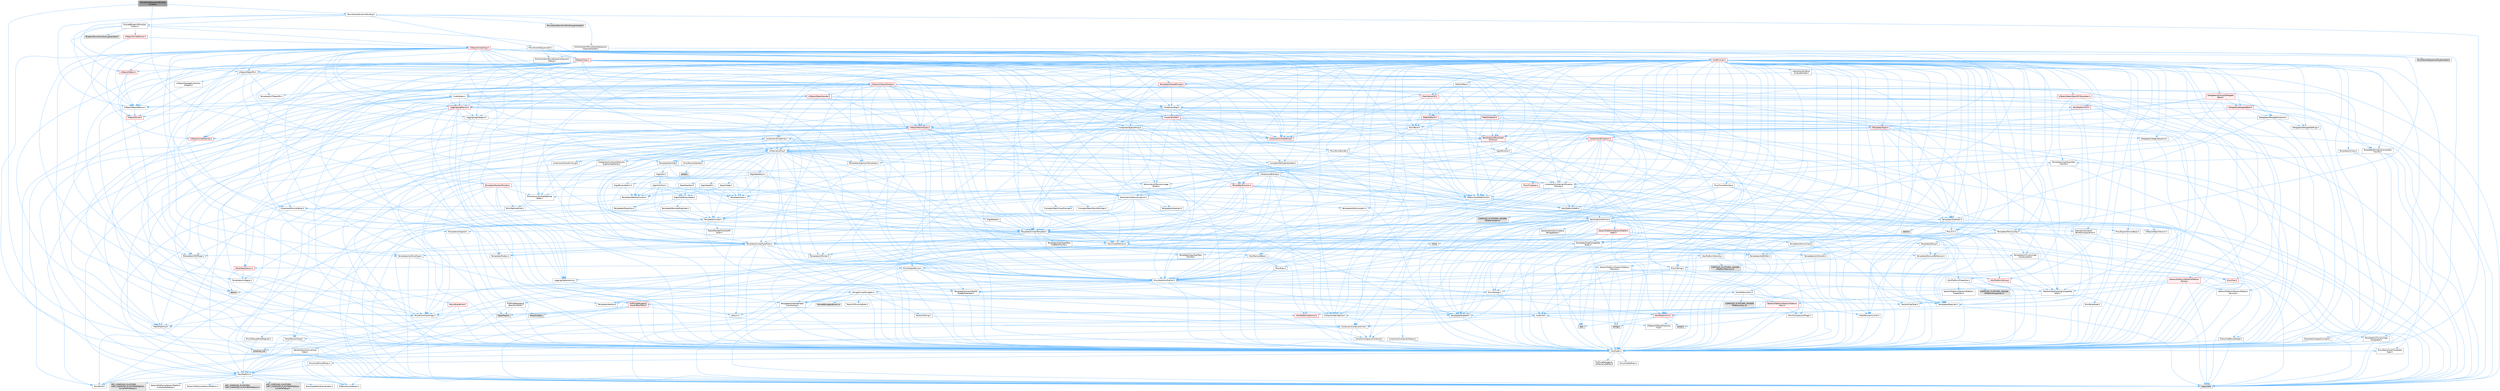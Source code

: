 digraph "MovieSceneDynamicBindingInvoker.h"
{
 // INTERACTIVE_SVG=YES
 // LATEX_PDF_SIZE
  bgcolor="transparent";
  edge [fontname=Helvetica,fontsize=10,labelfontname=Helvetica,labelfontsize=10];
  node [fontname=Helvetica,fontsize=10,shape=box,height=0.2,width=0.4];
  Node1 [id="Node000001",label="MovieSceneDynamicBinding\lInvoker.h",height=0.2,width=0.4,color="gray40", fillcolor="grey60", style="filled", fontcolor="black",tooltip=" "];
  Node1 -> Node2 [id="edge1_Node000001_Node000002",color="steelblue1",style="solid",tooltip=" "];
  Node2 [id="Node000002",label="Containers/Array.h",height=0.2,width=0.4,color="grey40", fillcolor="white", style="filled",URL="$df/dd0/Array_8h.html",tooltip=" "];
  Node2 -> Node3 [id="edge2_Node000002_Node000003",color="steelblue1",style="solid",tooltip=" "];
  Node3 [id="Node000003",label="CoreTypes.h",height=0.2,width=0.4,color="grey40", fillcolor="white", style="filled",URL="$dc/dec/CoreTypes_8h.html",tooltip=" "];
  Node3 -> Node4 [id="edge3_Node000003_Node000004",color="steelblue1",style="solid",tooltip=" "];
  Node4 [id="Node000004",label="HAL/Platform.h",height=0.2,width=0.4,color="grey40", fillcolor="white", style="filled",URL="$d9/dd0/Platform_8h.html",tooltip=" "];
  Node4 -> Node5 [id="edge4_Node000004_Node000005",color="steelblue1",style="solid",tooltip=" "];
  Node5 [id="Node000005",label="Misc/Build.h",height=0.2,width=0.4,color="grey40", fillcolor="white", style="filled",URL="$d3/dbb/Build_8h.html",tooltip=" "];
  Node4 -> Node6 [id="edge5_Node000004_Node000006",color="steelblue1",style="solid",tooltip=" "];
  Node6 [id="Node000006",label="Misc/LargeWorldCoordinates.h",height=0.2,width=0.4,color="grey40", fillcolor="white", style="filled",URL="$d2/dcb/LargeWorldCoordinates_8h.html",tooltip=" "];
  Node4 -> Node7 [id="edge6_Node000004_Node000007",color="steelblue1",style="solid",tooltip=" "];
  Node7 [id="Node000007",label="type_traits",height=0.2,width=0.4,color="grey60", fillcolor="#E0E0E0", style="filled",tooltip=" "];
  Node4 -> Node8 [id="edge7_Node000004_Node000008",color="steelblue1",style="solid",tooltip=" "];
  Node8 [id="Node000008",label="PreprocessorHelpers.h",height=0.2,width=0.4,color="grey40", fillcolor="white", style="filled",URL="$db/ddb/PreprocessorHelpers_8h.html",tooltip=" "];
  Node4 -> Node9 [id="edge8_Node000004_Node000009",color="steelblue1",style="solid",tooltip=" "];
  Node9 [id="Node000009",label="UBT_COMPILED_PLATFORM\l/UBT_COMPILED_PLATFORMPlatform\lCompilerPreSetup.h",height=0.2,width=0.4,color="grey60", fillcolor="#E0E0E0", style="filled",tooltip=" "];
  Node4 -> Node10 [id="edge9_Node000004_Node000010",color="steelblue1",style="solid",tooltip=" "];
  Node10 [id="Node000010",label="GenericPlatform/GenericPlatform\lCompilerPreSetup.h",height=0.2,width=0.4,color="grey40", fillcolor="white", style="filled",URL="$d9/dc8/GenericPlatformCompilerPreSetup_8h.html",tooltip=" "];
  Node4 -> Node11 [id="edge10_Node000004_Node000011",color="steelblue1",style="solid",tooltip=" "];
  Node11 [id="Node000011",label="GenericPlatform/GenericPlatform.h",height=0.2,width=0.4,color="grey40", fillcolor="white", style="filled",URL="$d6/d84/GenericPlatform_8h.html",tooltip=" "];
  Node4 -> Node12 [id="edge11_Node000004_Node000012",color="steelblue1",style="solid",tooltip=" "];
  Node12 [id="Node000012",label="UBT_COMPILED_PLATFORM\l/UBT_COMPILED_PLATFORMPlatform.h",height=0.2,width=0.4,color="grey60", fillcolor="#E0E0E0", style="filled",tooltip=" "];
  Node4 -> Node13 [id="edge12_Node000004_Node000013",color="steelblue1",style="solid",tooltip=" "];
  Node13 [id="Node000013",label="UBT_COMPILED_PLATFORM\l/UBT_COMPILED_PLATFORMPlatform\lCompilerSetup.h",height=0.2,width=0.4,color="grey60", fillcolor="#E0E0E0", style="filled",tooltip=" "];
  Node3 -> Node14 [id="edge13_Node000003_Node000014",color="steelblue1",style="solid",tooltip=" "];
  Node14 [id="Node000014",label="ProfilingDebugging\l/UMemoryDefines.h",height=0.2,width=0.4,color="grey40", fillcolor="white", style="filled",URL="$d2/da2/UMemoryDefines_8h.html",tooltip=" "];
  Node3 -> Node15 [id="edge14_Node000003_Node000015",color="steelblue1",style="solid",tooltip=" "];
  Node15 [id="Node000015",label="Misc/CoreMiscDefines.h",height=0.2,width=0.4,color="grey40", fillcolor="white", style="filled",URL="$da/d38/CoreMiscDefines_8h.html",tooltip=" "];
  Node15 -> Node4 [id="edge15_Node000015_Node000004",color="steelblue1",style="solid",tooltip=" "];
  Node15 -> Node8 [id="edge16_Node000015_Node000008",color="steelblue1",style="solid",tooltip=" "];
  Node3 -> Node16 [id="edge17_Node000003_Node000016",color="steelblue1",style="solid",tooltip=" "];
  Node16 [id="Node000016",label="Misc/CoreDefines.h",height=0.2,width=0.4,color="grey40", fillcolor="white", style="filled",URL="$d3/dd2/CoreDefines_8h.html",tooltip=" "];
  Node2 -> Node17 [id="edge18_Node000002_Node000017",color="steelblue1",style="solid",tooltip=" "];
  Node17 [id="Node000017",label="Misc/AssertionMacros.h",height=0.2,width=0.4,color="grey40", fillcolor="white", style="filled",URL="$d0/dfa/AssertionMacros_8h.html",tooltip=" "];
  Node17 -> Node3 [id="edge19_Node000017_Node000003",color="steelblue1",style="solid",tooltip=" "];
  Node17 -> Node4 [id="edge20_Node000017_Node000004",color="steelblue1",style="solid",tooltip=" "];
  Node17 -> Node18 [id="edge21_Node000017_Node000018",color="steelblue1",style="solid",tooltip=" "];
  Node18 [id="Node000018",label="HAL/PlatformMisc.h",height=0.2,width=0.4,color="grey40", fillcolor="white", style="filled",URL="$d0/df5/PlatformMisc_8h.html",tooltip=" "];
  Node18 -> Node3 [id="edge22_Node000018_Node000003",color="steelblue1",style="solid",tooltip=" "];
  Node18 -> Node19 [id="edge23_Node000018_Node000019",color="steelblue1",style="solid",tooltip=" "];
  Node19 [id="Node000019",label="GenericPlatform/GenericPlatform\lMisc.h",height=0.2,width=0.4,color="red", fillcolor="#FFF0F0", style="filled",URL="$db/d9a/GenericPlatformMisc_8h.html",tooltip=" "];
  Node19 -> Node20 [id="edge24_Node000019_Node000020",color="steelblue1",style="solid",tooltip=" "];
  Node20 [id="Node000020",label="Containers/StringFwd.h",height=0.2,width=0.4,color="grey40", fillcolor="white", style="filled",URL="$df/d37/StringFwd_8h.html",tooltip=" "];
  Node20 -> Node3 [id="edge25_Node000020_Node000003",color="steelblue1",style="solid",tooltip=" "];
  Node20 -> Node21 [id="edge26_Node000020_Node000021",color="steelblue1",style="solid",tooltip=" "];
  Node21 [id="Node000021",label="Traits/ElementType.h",height=0.2,width=0.4,color="grey40", fillcolor="white", style="filled",URL="$d5/d4f/ElementType_8h.html",tooltip=" "];
  Node21 -> Node4 [id="edge27_Node000021_Node000004",color="steelblue1",style="solid",tooltip=" "];
  Node21 -> Node22 [id="edge28_Node000021_Node000022",color="steelblue1",style="solid",tooltip=" "];
  Node22 [id="Node000022",label="initializer_list",height=0.2,width=0.4,color="grey60", fillcolor="#E0E0E0", style="filled",tooltip=" "];
  Node21 -> Node7 [id="edge29_Node000021_Node000007",color="steelblue1",style="solid",tooltip=" "];
  Node20 -> Node23 [id="edge30_Node000020_Node000023",color="steelblue1",style="solid",tooltip=" "];
  Node23 [id="Node000023",label="Traits/IsContiguousContainer.h",height=0.2,width=0.4,color="grey40", fillcolor="white", style="filled",URL="$d5/d3c/IsContiguousContainer_8h.html",tooltip=" "];
  Node23 -> Node3 [id="edge31_Node000023_Node000003",color="steelblue1",style="solid",tooltip=" "];
  Node23 -> Node24 [id="edge32_Node000023_Node000024",color="steelblue1",style="solid",tooltip=" "];
  Node24 [id="Node000024",label="Misc/StaticAssertComplete\lType.h",height=0.2,width=0.4,color="grey40", fillcolor="white", style="filled",URL="$d5/d4e/StaticAssertCompleteType_8h.html",tooltip=" "];
  Node23 -> Node22 [id="edge33_Node000023_Node000022",color="steelblue1",style="solid",tooltip=" "];
  Node19 -> Node25 [id="edge34_Node000019_Node000025",color="steelblue1",style="solid",tooltip=" "];
  Node25 [id="Node000025",label="CoreFwd.h",height=0.2,width=0.4,color="grey40", fillcolor="white", style="filled",URL="$d1/d1e/CoreFwd_8h.html",tooltip=" "];
  Node25 -> Node3 [id="edge35_Node000025_Node000003",color="steelblue1",style="solid",tooltip=" "];
  Node25 -> Node26 [id="edge36_Node000025_Node000026",color="steelblue1",style="solid",tooltip=" "];
  Node26 [id="Node000026",label="Containers/ContainersFwd.h",height=0.2,width=0.4,color="grey40", fillcolor="white", style="filled",URL="$d4/d0a/ContainersFwd_8h.html",tooltip=" "];
  Node26 -> Node4 [id="edge37_Node000026_Node000004",color="steelblue1",style="solid",tooltip=" "];
  Node26 -> Node3 [id="edge38_Node000026_Node000003",color="steelblue1",style="solid",tooltip=" "];
  Node26 -> Node23 [id="edge39_Node000026_Node000023",color="steelblue1",style="solid",tooltip=" "];
  Node25 -> Node27 [id="edge40_Node000025_Node000027",color="steelblue1",style="solid",tooltip=" "];
  Node27 [id="Node000027",label="Math/MathFwd.h",height=0.2,width=0.4,color="grey40", fillcolor="white", style="filled",URL="$d2/d10/MathFwd_8h.html",tooltip=" "];
  Node27 -> Node4 [id="edge41_Node000027_Node000004",color="steelblue1",style="solid",tooltip=" "];
  Node25 -> Node28 [id="edge42_Node000025_Node000028",color="steelblue1",style="solid",tooltip=" "];
  Node28 [id="Node000028",label="UObject/UObjectHierarchy\lFwd.h",height=0.2,width=0.4,color="grey40", fillcolor="white", style="filled",URL="$d3/d13/UObjectHierarchyFwd_8h.html",tooltip=" "];
  Node19 -> Node3 [id="edge43_Node000019_Node000003",color="steelblue1",style="solid",tooltip=" "];
  Node19 -> Node30 [id="edge44_Node000019_Node000030",color="steelblue1",style="solid",tooltip=" "];
  Node30 [id="Node000030",label="HAL/PlatformCrt.h",height=0.2,width=0.4,color="red", fillcolor="#FFF0F0", style="filled",URL="$d8/d75/PlatformCrt_8h.html",tooltip=" "];
  Node30 -> Node31 [id="edge45_Node000030_Node000031",color="steelblue1",style="solid",tooltip=" "];
  Node31 [id="Node000031",label="new",height=0.2,width=0.4,color="grey60", fillcolor="#E0E0E0", style="filled",tooltip=" "];
  Node30 -> Node32 [id="edge46_Node000030_Node000032",color="steelblue1",style="solid",tooltip=" "];
  Node32 [id="Node000032",label="wchar.h",height=0.2,width=0.4,color="grey60", fillcolor="#E0E0E0", style="filled",tooltip=" "];
  Node30 -> Node39 [id="edge47_Node000030_Node000039",color="steelblue1",style="solid",tooltip=" "];
  Node39 [id="Node000039",label="string.h",height=0.2,width=0.4,color="grey60", fillcolor="#E0E0E0", style="filled",tooltip=" "];
  Node19 -> Node40 [id="edge48_Node000019_Node000040",color="steelblue1",style="solid",tooltip=" "];
  Node40 [id="Node000040",label="Math/NumericLimits.h",height=0.2,width=0.4,color="grey40", fillcolor="white", style="filled",URL="$df/d1b/NumericLimits_8h.html",tooltip=" "];
  Node40 -> Node3 [id="edge49_Node000040_Node000003",color="steelblue1",style="solid",tooltip=" "];
  Node19 -> Node41 [id="edge50_Node000019_Node000041",color="steelblue1",style="solid",tooltip=" "];
  Node41 [id="Node000041",label="Misc/CompressionFlags.h",height=0.2,width=0.4,color="grey40", fillcolor="white", style="filled",URL="$d9/d76/CompressionFlags_8h.html",tooltip=" "];
  Node19 -> Node42 [id="edge51_Node000019_Node000042",color="steelblue1",style="solid",tooltip=" "];
  Node42 [id="Node000042",label="Misc/EnumClassFlags.h",height=0.2,width=0.4,color="grey40", fillcolor="white", style="filled",URL="$d8/de7/EnumClassFlags_8h.html",tooltip=" "];
  Node18 -> Node45 [id="edge52_Node000018_Node000045",color="steelblue1",style="solid",tooltip=" "];
  Node45 [id="Node000045",label="COMPILED_PLATFORM_HEADER\l(PlatformMisc.h)",height=0.2,width=0.4,color="grey60", fillcolor="#E0E0E0", style="filled",tooltip=" "];
  Node18 -> Node46 [id="edge53_Node000018_Node000046",color="steelblue1",style="solid",tooltip=" "];
  Node46 [id="Node000046",label="ProfilingDebugging\l/CpuProfilerTrace.h",height=0.2,width=0.4,color="red", fillcolor="#FFF0F0", style="filled",URL="$da/dcb/CpuProfilerTrace_8h.html",tooltip=" "];
  Node46 -> Node3 [id="edge54_Node000046_Node000003",color="steelblue1",style="solid",tooltip=" "];
  Node46 -> Node26 [id="edge55_Node000046_Node000026",color="steelblue1",style="solid",tooltip=" "];
  Node46 -> Node47 [id="edge56_Node000046_Node000047",color="steelblue1",style="solid",tooltip=" "];
  Node47 [id="Node000047",label="HAL/PlatformAtomics.h",height=0.2,width=0.4,color="red", fillcolor="#FFF0F0", style="filled",URL="$d3/d36/PlatformAtomics_8h.html",tooltip=" "];
  Node47 -> Node3 [id="edge57_Node000047_Node000003",color="steelblue1",style="solid",tooltip=" "];
  Node46 -> Node8 [id="edge58_Node000046_Node000008",color="steelblue1",style="solid",tooltip=" "];
  Node46 -> Node5 [id="edge59_Node000046_Node000005",color="steelblue1",style="solid",tooltip=" "];
  Node46 -> Node50 [id="edge60_Node000046_Node000050",color="steelblue1",style="solid",tooltip=" "];
  Node50 [id="Node000050",label="Trace/Config.h",height=0.2,width=0.4,color="grey60", fillcolor="#E0E0E0", style="filled",tooltip=" "];
  Node46 -> Node53 [id="edge61_Node000046_Node000053",color="steelblue1",style="solid",tooltip=" "];
  Node53 [id="Node000053",label="Trace/Trace.h",height=0.2,width=0.4,color="grey60", fillcolor="#E0E0E0", style="filled",tooltip=" "];
  Node17 -> Node8 [id="edge62_Node000017_Node000008",color="steelblue1",style="solid",tooltip=" "];
  Node17 -> Node54 [id="edge63_Node000017_Node000054",color="steelblue1",style="solid",tooltip=" "];
  Node54 [id="Node000054",label="Templates/EnableIf.h",height=0.2,width=0.4,color="grey40", fillcolor="white", style="filled",URL="$d7/d60/EnableIf_8h.html",tooltip=" "];
  Node54 -> Node3 [id="edge64_Node000054_Node000003",color="steelblue1",style="solid",tooltip=" "];
  Node17 -> Node55 [id="edge65_Node000017_Node000055",color="steelblue1",style="solid",tooltip=" "];
  Node55 [id="Node000055",label="Templates/IsArrayOrRefOf\lTypeByPredicate.h",height=0.2,width=0.4,color="grey40", fillcolor="white", style="filled",URL="$d6/da1/IsArrayOrRefOfTypeByPredicate_8h.html",tooltip=" "];
  Node55 -> Node3 [id="edge66_Node000055_Node000003",color="steelblue1",style="solid",tooltip=" "];
  Node17 -> Node56 [id="edge67_Node000017_Node000056",color="steelblue1",style="solid",tooltip=" "];
  Node56 [id="Node000056",label="Templates/IsValidVariadic\lFunctionArg.h",height=0.2,width=0.4,color="grey40", fillcolor="white", style="filled",URL="$d0/dc8/IsValidVariadicFunctionArg_8h.html",tooltip=" "];
  Node56 -> Node3 [id="edge68_Node000056_Node000003",color="steelblue1",style="solid",tooltip=" "];
  Node56 -> Node57 [id="edge69_Node000056_Node000057",color="steelblue1",style="solid",tooltip=" "];
  Node57 [id="Node000057",label="IsEnum.h",height=0.2,width=0.4,color="grey40", fillcolor="white", style="filled",URL="$d4/de5/IsEnum_8h.html",tooltip=" "];
  Node56 -> Node7 [id="edge70_Node000056_Node000007",color="steelblue1",style="solid",tooltip=" "];
  Node17 -> Node58 [id="edge71_Node000017_Node000058",color="steelblue1",style="solid",tooltip=" "];
  Node58 [id="Node000058",label="Traits/IsCharEncodingCompatible\lWith.h",height=0.2,width=0.4,color="grey40", fillcolor="white", style="filled",URL="$df/dd1/IsCharEncodingCompatibleWith_8h.html",tooltip=" "];
  Node58 -> Node7 [id="edge72_Node000058_Node000007",color="steelblue1",style="solid",tooltip=" "];
  Node58 -> Node59 [id="edge73_Node000058_Node000059",color="steelblue1",style="solid",tooltip=" "];
  Node59 [id="Node000059",label="Traits/IsCharType.h",height=0.2,width=0.4,color="grey40", fillcolor="white", style="filled",URL="$db/d51/IsCharType_8h.html",tooltip=" "];
  Node59 -> Node3 [id="edge74_Node000059_Node000003",color="steelblue1",style="solid",tooltip=" "];
  Node17 -> Node60 [id="edge75_Node000017_Node000060",color="steelblue1",style="solid",tooltip=" "];
  Node60 [id="Node000060",label="Misc/VarArgs.h",height=0.2,width=0.4,color="grey40", fillcolor="white", style="filled",URL="$d5/d6f/VarArgs_8h.html",tooltip=" "];
  Node60 -> Node3 [id="edge76_Node000060_Node000003",color="steelblue1",style="solid",tooltip=" "];
  Node17 -> Node61 [id="edge77_Node000017_Node000061",color="steelblue1",style="solid",tooltip=" "];
  Node61 [id="Node000061",label="String/FormatStringSan.h",height=0.2,width=0.4,color="grey40", fillcolor="white", style="filled",URL="$d3/d8b/FormatStringSan_8h.html",tooltip=" "];
  Node61 -> Node7 [id="edge78_Node000061_Node000007",color="steelblue1",style="solid",tooltip=" "];
  Node61 -> Node3 [id="edge79_Node000061_Node000003",color="steelblue1",style="solid",tooltip=" "];
  Node61 -> Node62 [id="edge80_Node000061_Node000062",color="steelblue1",style="solid",tooltip=" "];
  Node62 [id="Node000062",label="Templates/Requires.h",height=0.2,width=0.4,color="grey40", fillcolor="white", style="filled",URL="$dc/d96/Requires_8h.html",tooltip=" "];
  Node62 -> Node54 [id="edge81_Node000062_Node000054",color="steelblue1",style="solid",tooltip=" "];
  Node62 -> Node7 [id="edge82_Node000062_Node000007",color="steelblue1",style="solid",tooltip=" "];
  Node61 -> Node63 [id="edge83_Node000061_Node000063",color="steelblue1",style="solid",tooltip=" "];
  Node63 [id="Node000063",label="Templates/Identity.h",height=0.2,width=0.4,color="grey40", fillcolor="white", style="filled",URL="$d0/dd5/Identity_8h.html",tooltip=" "];
  Node61 -> Node56 [id="edge84_Node000061_Node000056",color="steelblue1",style="solid",tooltip=" "];
  Node61 -> Node59 [id="edge85_Node000061_Node000059",color="steelblue1",style="solid",tooltip=" "];
  Node61 -> Node64 [id="edge86_Node000061_Node000064",color="steelblue1",style="solid",tooltip=" "];
  Node64 [id="Node000064",label="Traits/IsTEnumAsByte.h",height=0.2,width=0.4,color="grey40", fillcolor="white", style="filled",URL="$d1/de6/IsTEnumAsByte_8h.html",tooltip=" "];
  Node61 -> Node65 [id="edge87_Node000061_Node000065",color="steelblue1",style="solid",tooltip=" "];
  Node65 [id="Node000065",label="Traits/IsTString.h",height=0.2,width=0.4,color="grey40", fillcolor="white", style="filled",URL="$d0/df8/IsTString_8h.html",tooltip=" "];
  Node65 -> Node26 [id="edge88_Node000065_Node000026",color="steelblue1",style="solid",tooltip=" "];
  Node61 -> Node26 [id="edge89_Node000061_Node000026",color="steelblue1",style="solid",tooltip=" "];
  Node61 -> Node66 [id="edge90_Node000061_Node000066",color="steelblue1",style="solid",tooltip=" "];
  Node66 [id="Node000066",label="FormatStringSanErrors.inl",height=0.2,width=0.4,color="grey60", fillcolor="#E0E0E0", style="filled",tooltip=" "];
  Node17 -> Node67 [id="edge91_Node000017_Node000067",color="steelblue1",style="solid",tooltip=" "];
  Node67 [id="Node000067",label="atomic",height=0.2,width=0.4,color="grey60", fillcolor="#E0E0E0", style="filled",tooltip=" "];
  Node2 -> Node68 [id="edge92_Node000002_Node000068",color="steelblue1",style="solid",tooltip=" "];
  Node68 [id="Node000068",label="Misc/IntrusiveUnsetOptional\lState.h",height=0.2,width=0.4,color="grey40", fillcolor="white", style="filled",URL="$d2/d0a/IntrusiveUnsetOptionalState_8h.html",tooltip=" "];
  Node68 -> Node69 [id="edge93_Node000068_Node000069",color="steelblue1",style="solid",tooltip=" "];
  Node69 [id="Node000069",label="Misc/OptionalFwd.h",height=0.2,width=0.4,color="grey40", fillcolor="white", style="filled",URL="$dc/d50/OptionalFwd_8h.html",tooltip=" "];
  Node2 -> Node70 [id="edge94_Node000002_Node000070",color="steelblue1",style="solid",tooltip=" "];
  Node70 [id="Node000070",label="Misc/ReverseIterate.h",height=0.2,width=0.4,color="grey40", fillcolor="white", style="filled",URL="$db/de3/ReverseIterate_8h.html",tooltip=" "];
  Node70 -> Node4 [id="edge95_Node000070_Node000004",color="steelblue1",style="solid",tooltip=" "];
  Node70 -> Node71 [id="edge96_Node000070_Node000071",color="steelblue1",style="solid",tooltip=" "];
  Node71 [id="Node000071",label="iterator",height=0.2,width=0.4,color="grey60", fillcolor="#E0E0E0", style="filled",tooltip=" "];
  Node2 -> Node72 [id="edge97_Node000002_Node000072",color="steelblue1",style="solid",tooltip=" "];
  Node72 [id="Node000072",label="HAL/UnrealMemory.h",height=0.2,width=0.4,color="grey40", fillcolor="white", style="filled",URL="$d9/d96/UnrealMemory_8h.html",tooltip=" "];
  Node72 -> Node3 [id="edge98_Node000072_Node000003",color="steelblue1",style="solid",tooltip=" "];
  Node72 -> Node73 [id="edge99_Node000072_Node000073",color="steelblue1",style="solid",tooltip=" "];
  Node73 [id="Node000073",label="GenericPlatform/GenericPlatform\lMemory.h",height=0.2,width=0.4,color="grey40", fillcolor="white", style="filled",URL="$dd/d22/GenericPlatformMemory_8h.html",tooltip=" "];
  Node73 -> Node25 [id="edge100_Node000073_Node000025",color="steelblue1",style="solid",tooltip=" "];
  Node73 -> Node3 [id="edge101_Node000073_Node000003",color="steelblue1",style="solid",tooltip=" "];
  Node73 -> Node74 [id="edge102_Node000073_Node000074",color="steelblue1",style="solid",tooltip=" "];
  Node74 [id="Node000074",label="HAL/PlatformString.h",height=0.2,width=0.4,color="red", fillcolor="#FFF0F0", style="filled",URL="$db/db5/PlatformString_8h.html",tooltip=" "];
  Node74 -> Node3 [id="edge103_Node000074_Node000003",color="steelblue1",style="solid",tooltip=" "];
  Node73 -> Node39 [id="edge104_Node000073_Node000039",color="steelblue1",style="solid",tooltip=" "];
  Node73 -> Node32 [id="edge105_Node000073_Node000032",color="steelblue1",style="solid",tooltip=" "];
  Node72 -> Node76 [id="edge106_Node000072_Node000076",color="steelblue1",style="solid",tooltip=" "];
  Node76 [id="Node000076",label="HAL/MemoryBase.h",height=0.2,width=0.4,color="grey40", fillcolor="white", style="filled",URL="$d6/d9f/MemoryBase_8h.html",tooltip=" "];
  Node76 -> Node3 [id="edge107_Node000076_Node000003",color="steelblue1",style="solid",tooltip=" "];
  Node76 -> Node47 [id="edge108_Node000076_Node000047",color="steelblue1",style="solid",tooltip=" "];
  Node76 -> Node30 [id="edge109_Node000076_Node000030",color="steelblue1",style="solid",tooltip=" "];
  Node76 -> Node77 [id="edge110_Node000076_Node000077",color="steelblue1",style="solid",tooltip=" "];
  Node77 [id="Node000077",label="Misc/Exec.h",height=0.2,width=0.4,color="grey40", fillcolor="white", style="filled",URL="$de/ddb/Exec_8h.html",tooltip=" "];
  Node77 -> Node3 [id="edge111_Node000077_Node000003",color="steelblue1",style="solid",tooltip=" "];
  Node77 -> Node17 [id="edge112_Node000077_Node000017",color="steelblue1",style="solid",tooltip=" "];
  Node76 -> Node78 [id="edge113_Node000076_Node000078",color="steelblue1",style="solid",tooltip=" "];
  Node78 [id="Node000078",label="Misc/OutputDevice.h",height=0.2,width=0.4,color="grey40", fillcolor="white", style="filled",URL="$d7/d32/OutputDevice_8h.html",tooltip=" "];
  Node78 -> Node25 [id="edge114_Node000078_Node000025",color="steelblue1",style="solid",tooltip=" "];
  Node78 -> Node3 [id="edge115_Node000078_Node000003",color="steelblue1",style="solid",tooltip=" "];
  Node78 -> Node79 [id="edge116_Node000078_Node000079",color="steelblue1",style="solid",tooltip=" "];
  Node79 [id="Node000079",label="Logging/LogVerbosity.h",height=0.2,width=0.4,color="grey40", fillcolor="white", style="filled",URL="$d2/d8f/LogVerbosity_8h.html",tooltip=" "];
  Node79 -> Node3 [id="edge117_Node000079_Node000003",color="steelblue1",style="solid",tooltip=" "];
  Node78 -> Node60 [id="edge118_Node000078_Node000060",color="steelblue1",style="solid",tooltip=" "];
  Node78 -> Node55 [id="edge119_Node000078_Node000055",color="steelblue1",style="solid",tooltip=" "];
  Node78 -> Node56 [id="edge120_Node000078_Node000056",color="steelblue1",style="solid",tooltip=" "];
  Node78 -> Node58 [id="edge121_Node000078_Node000058",color="steelblue1",style="solid",tooltip=" "];
  Node76 -> Node80 [id="edge122_Node000076_Node000080",color="steelblue1",style="solid",tooltip=" "];
  Node80 [id="Node000080",label="Templates/Atomic.h",height=0.2,width=0.4,color="red", fillcolor="#FFF0F0", style="filled",URL="$d3/d91/Atomic_8h.html",tooltip=" "];
  Node80 -> Node83 [id="edge123_Node000080_Node000083",color="steelblue1",style="solid",tooltip=" "];
  Node83 [id="Node000083",label="Templates/IsIntegral.h",height=0.2,width=0.4,color="grey40", fillcolor="white", style="filled",URL="$da/d64/IsIntegral_8h.html",tooltip=" "];
  Node83 -> Node3 [id="edge124_Node000083_Node000003",color="steelblue1",style="solid",tooltip=" "];
  Node80 -> Node67 [id="edge125_Node000080_Node000067",color="steelblue1",style="solid",tooltip=" "];
  Node72 -> Node89 [id="edge126_Node000072_Node000089",color="steelblue1",style="solid",tooltip=" "];
  Node89 [id="Node000089",label="HAL/PlatformMemory.h",height=0.2,width=0.4,color="grey40", fillcolor="white", style="filled",URL="$de/d68/PlatformMemory_8h.html",tooltip=" "];
  Node89 -> Node3 [id="edge127_Node000089_Node000003",color="steelblue1",style="solid",tooltip=" "];
  Node89 -> Node73 [id="edge128_Node000089_Node000073",color="steelblue1",style="solid",tooltip=" "];
  Node89 -> Node90 [id="edge129_Node000089_Node000090",color="steelblue1",style="solid",tooltip=" "];
  Node90 [id="Node000090",label="COMPILED_PLATFORM_HEADER\l(PlatformMemory.h)",height=0.2,width=0.4,color="grey60", fillcolor="#E0E0E0", style="filled",tooltip=" "];
  Node72 -> Node91 [id="edge130_Node000072_Node000091",color="steelblue1",style="solid",tooltip=" "];
  Node91 [id="Node000091",label="ProfilingDebugging\l/MemoryTrace.h",height=0.2,width=0.4,color="grey40", fillcolor="white", style="filled",URL="$da/dd7/MemoryTrace_8h.html",tooltip=" "];
  Node91 -> Node4 [id="edge131_Node000091_Node000004",color="steelblue1",style="solid",tooltip=" "];
  Node91 -> Node42 [id="edge132_Node000091_Node000042",color="steelblue1",style="solid",tooltip=" "];
  Node91 -> Node50 [id="edge133_Node000091_Node000050",color="steelblue1",style="solid",tooltip=" "];
  Node91 -> Node53 [id="edge134_Node000091_Node000053",color="steelblue1",style="solid",tooltip=" "];
  Node72 -> Node92 [id="edge135_Node000072_Node000092",color="steelblue1",style="solid",tooltip=" "];
  Node92 [id="Node000092",label="Templates/IsPointer.h",height=0.2,width=0.4,color="grey40", fillcolor="white", style="filled",URL="$d7/d05/IsPointer_8h.html",tooltip=" "];
  Node92 -> Node3 [id="edge136_Node000092_Node000003",color="steelblue1",style="solid",tooltip=" "];
  Node2 -> Node93 [id="edge137_Node000002_Node000093",color="steelblue1",style="solid",tooltip=" "];
  Node93 [id="Node000093",label="Templates/UnrealTypeTraits.h",height=0.2,width=0.4,color="grey40", fillcolor="white", style="filled",URL="$d2/d2d/UnrealTypeTraits_8h.html",tooltip=" "];
  Node93 -> Node3 [id="edge138_Node000093_Node000003",color="steelblue1",style="solid",tooltip=" "];
  Node93 -> Node92 [id="edge139_Node000093_Node000092",color="steelblue1",style="solid",tooltip=" "];
  Node93 -> Node17 [id="edge140_Node000093_Node000017",color="steelblue1",style="solid",tooltip=" "];
  Node93 -> Node85 [id="edge141_Node000093_Node000085",color="steelblue1",style="solid",tooltip=" "];
  Node85 [id="Node000085",label="Templates/AndOrNot.h",height=0.2,width=0.4,color="grey40", fillcolor="white", style="filled",URL="$db/d0a/AndOrNot_8h.html",tooltip=" "];
  Node85 -> Node3 [id="edge142_Node000085_Node000003",color="steelblue1",style="solid",tooltip=" "];
  Node93 -> Node54 [id="edge143_Node000093_Node000054",color="steelblue1",style="solid",tooltip=" "];
  Node93 -> Node94 [id="edge144_Node000093_Node000094",color="steelblue1",style="solid",tooltip=" "];
  Node94 [id="Node000094",label="Templates/IsArithmetic.h",height=0.2,width=0.4,color="grey40", fillcolor="white", style="filled",URL="$d2/d5d/IsArithmetic_8h.html",tooltip=" "];
  Node94 -> Node3 [id="edge145_Node000094_Node000003",color="steelblue1",style="solid",tooltip=" "];
  Node93 -> Node57 [id="edge146_Node000093_Node000057",color="steelblue1",style="solid",tooltip=" "];
  Node93 -> Node95 [id="edge147_Node000093_Node000095",color="steelblue1",style="solid",tooltip=" "];
  Node95 [id="Node000095",label="Templates/Models.h",height=0.2,width=0.4,color="grey40", fillcolor="white", style="filled",URL="$d3/d0c/Models_8h.html",tooltip=" "];
  Node95 -> Node63 [id="edge148_Node000095_Node000063",color="steelblue1",style="solid",tooltip=" "];
  Node93 -> Node96 [id="edge149_Node000093_Node000096",color="steelblue1",style="solid",tooltip=" "];
  Node96 [id="Node000096",label="Templates/IsPODType.h",height=0.2,width=0.4,color="grey40", fillcolor="white", style="filled",URL="$d7/db1/IsPODType_8h.html",tooltip=" "];
  Node96 -> Node3 [id="edge150_Node000096_Node000003",color="steelblue1",style="solid",tooltip=" "];
  Node93 -> Node97 [id="edge151_Node000093_Node000097",color="steelblue1",style="solid",tooltip=" "];
  Node97 [id="Node000097",label="Templates/IsUECoreType.h",height=0.2,width=0.4,color="grey40", fillcolor="white", style="filled",URL="$d1/db8/IsUECoreType_8h.html",tooltip=" "];
  Node97 -> Node3 [id="edge152_Node000097_Node000003",color="steelblue1",style="solid",tooltip=" "];
  Node97 -> Node7 [id="edge153_Node000097_Node000007",color="steelblue1",style="solid",tooltip=" "];
  Node93 -> Node86 [id="edge154_Node000093_Node000086",color="steelblue1",style="solid",tooltip=" "];
  Node86 [id="Node000086",label="Templates/IsTriviallyCopy\lConstructible.h",height=0.2,width=0.4,color="grey40", fillcolor="white", style="filled",URL="$d3/d78/IsTriviallyCopyConstructible_8h.html",tooltip=" "];
  Node86 -> Node3 [id="edge155_Node000086_Node000003",color="steelblue1",style="solid",tooltip=" "];
  Node86 -> Node7 [id="edge156_Node000086_Node000007",color="steelblue1",style="solid",tooltip=" "];
  Node2 -> Node98 [id="edge157_Node000002_Node000098",color="steelblue1",style="solid",tooltip=" "];
  Node98 [id="Node000098",label="Templates/UnrealTemplate.h",height=0.2,width=0.4,color="grey40", fillcolor="white", style="filled",URL="$d4/d24/UnrealTemplate_8h.html",tooltip=" "];
  Node98 -> Node3 [id="edge158_Node000098_Node000003",color="steelblue1",style="solid",tooltip=" "];
  Node98 -> Node92 [id="edge159_Node000098_Node000092",color="steelblue1",style="solid",tooltip=" "];
  Node98 -> Node72 [id="edge160_Node000098_Node000072",color="steelblue1",style="solid",tooltip=" "];
  Node98 -> Node99 [id="edge161_Node000098_Node000099",color="steelblue1",style="solid",tooltip=" "];
  Node99 [id="Node000099",label="Templates/CopyQualifiers\lAndRefsFromTo.h",height=0.2,width=0.4,color="grey40", fillcolor="white", style="filled",URL="$d3/db3/CopyQualifiersAndRefsFromTo_8h.html",tooltip=" "];
  Node99 -> Node100 [id="edge162_Node000099_Node000100",color="steelblue1",style="solid",tooltip=" "];
  Node100 [id="Node000100",label="Templates/CopyQualifiers\lFromTo.h",height=0.2,width=0.4,color="grey40", fillcolor="white", style="filled",URL="$d5/db4/CopyQualifiersFromTo_8h.html",tooltip=" "];
  Node98 -> Node93 [id="edge163_Node000098_Node000093",color="steelblue1",style="solid",tooltip=" "];
  Node98 -> Node101 [id="edge164_Node000098_Node000101",color="steelblue1",style="solid",tooltip=" "];
  Node101 [id="Node000101",label="Templates/RemoveReference.h",height=0.2,width=0.4,color="grey40", fillcolor="white", style="filled",URL="$da/dbe/RemoveReference_8h.html",tooltip=" "];
  Node101 -> Node3 [id="edge165_Node000101_Node000003",color="steelblue1",style="solid",tooltip=" "];
  Node98 -> Node62 [id="edge166_Node000098_Node000062",color="steelblue1",style="solid",tooltip=" "];
  Node98 -> Node102 [id="edge167_Node000098_Node000102",color="steelblue1",style="solid",tooltip=" "];
  Node102 [id="Node000102",label="Templates/TypeCompatible\lBytes.h",height=0.2,width=0.4,color="grey40", fillcolor="white", style="filled",URL="$df/d0a/TypeCompatibleBytes_8h.html",tooltip=" "];
  Node102 -> Node3 [id="edge168_Node000102_Node000003",color="steelblue1",style="solid",tooltip=" "];
  Node102 -> Node39 [id="edge169_Node000102_Node000039",color="steelblue1",style="solid",tooltip=" "];
  Node102 -> Node31 [id="edge170_Node000102_Node000031",color="steelblue1",style="solid",tooltip=" "];
  Node102 -> Node7 [id="edge171_Node000102_Node000007",color="steelblue1",style="solid",tooltip=" "];
  Node98 -> Node63 [id="edge172_Node000098_Node000063",color="steelblue1",style="solid",tooltip=" "];
  Node98 -> Node23 [id="edge173_Node000098_Node000023",color="steelblue1",style="solid",tooltip=" "];
  Node98 -> Node103 [id="edge174_Node000098_Node000103",color="steelblue1",style="solid",tooltip=" "];
  Node103 [id="Node000103",label="Traits/UseBitwiseSwap.h",height=0.2,width=0.4,color="grey40", fillcolor="white", style="filled",URL="$db/df3/UseBitwiseSwap_8h.html",tooltip=" "];
  Node103 -> Node3 [id="edge175_Node000103_Node000003",color="steelblue1",style="solid",tooltip=" "];
  Node103 -> Node7 [id="edge176_Node000103_Node000007",color="steelblue1",style="solid",tooltip=" "];
  Node98 -> Node7 [id="edge177_Node000098_Node000007",color="steelblue1",style="solid",tooltip=" "];
  Node2 -> Node104 [id="edge178_Node000002_Node000104",color="steelblue1",style="solid",tooltip=" "];
  Node104 [id="Node000104",label="Containers/AllowShrinking.h",height=0.2,width=0.4,color="grey40", fillcolor="white", style="filled",URL="$d7/d1a/AllowShrinking_8h.html",tooltip=" "];
  Node104 -> Node3 [id="edge179_Node000104_Node000003",color="steelblue1",style="solid",tooltip=" "];
  Node2 -> Node105 [id="edge180_Node000002_Node000105",color="steelblue1",style="solid",tooltip=" "];
  Node105 [id="Node000105",label="Containers/ContainerAllocation\lPolicies.h",height=0.2,width=0.4,color="grey40", fillcolor="white", style="filled",URL="$d7/dff/ContainerAllocationPolicies_8h.html",tooltip=" "];
  Node105 -> Node3 [id="edge181_Node000105_Node000003",color="steelblue1",style="solid",tooltip=" "];
  Node105 -> Node106 [id="edge182_Node000105_Node000106",color="steelblue1",style="solid",tooltip=" "];
  Node106 [id="Node000106",label="Containers/ContainerHelpers.h",height=0.2,width=0.4,color="grey40", fillcolor="white", style="filled",URL="$d7/d33/ContainerHelpers_8h.html",tooltip=" "];
  Node106 -> Node3 [id="edge183_Node000106_Node000003",color="steelblue1",style="solid",tooltip=" "];
  Node105 -> Node105 [id="edge184_Node000105_Node000105",color="steelblue1",style="solid",tooltip=" "];
  Node105 -> Node107 [id="edge185_Node000105_Node000107",color="steelblue1",style="solid",tooltip=" "];
  Node107 [id="Node000107",label="HAL/PlatformMath.h",height=0.2,width=0.4,color="grey40", fillcolor="white", style="filled",URL="$dc/d53/PlatformMath_8h.html",tooltip=" "];
  Node107 -> Node3 [id="edge186_Node000107_Node000003",color="steelblue1",style="solid",tooltip=" "];
  Node107 -> Node108 [id="edge187_Node000107_Node000108",color="steelblue1",style="solid",tooltip=" "];
  Node108 [id="Node000108",label="GenericPlatform/GenericPlatform\lMath.h",height=0.2,width=0.4,color="red", fillcolor="#FFF0F0", style="filled",URL="$d5/d79/GenericPlatformMath_8h.html",tooltip=" "];
  Node108 -> Node3 [id="edge188_Node000108_Node000003",color="steelblue1",style="solid",tooltip=" "];
  Node108 -> Node26 [id="edge189_Node000108_Node000026",color="steelblue1",style="solid",tooltip=" "];
  Node108 -> Node30 [id="edge190_Node000108_Node000030",color="steelblue1",style="solid",tooltip=" "];
  Node108 -> Node85 [id="edge191_Node000108_Node000085",color="steelblue1",style="solid",tooltip=" "];
  Node108 -> Node109 [id="edge192_Node000108_Node000109",color="steelblue1",style="solid",tooltip=" "];
  Node109 [id="Node000109",label="Templates/Decay.h",height=0.2,width=0.4,color="grey40", fillcolor="white", style="filled",URL="$dd/d0f/Decay_8h.html",tooltip=" "];
  Node109 -> Node3 [id="edge193_Node000109_Node000003",color="steelblue1",style="solid",tooltip=" "];
  Node109 -> Node101 [id="edge194_Node000109_Node000101",color="steelblue1",style="solid",tooltip=" "];
  Node109 -> Node7 [id="edge195_Node000109_Node000007",color="steelblue1",style="solid",tooltip=" "];
  Node108 -> Node93 [id="edge196_Node000108_Node000093",color="steelblue1",style="solid",tooltip=" "];
  Node108 -> Node62 [id="edge197_Node000108_Node000062",color="steelblue1",style="solid",tooltip=" "];
  Node108 -> Node102 [id="edge198_Node000108_Node000102",color="steelblue1",style="solid",tooltip=" "];
  Node108 -> Node113 [id="edge199_Node000108_Node000113",color="steelblue1",style="solid",tooltip=" "];
  Node113 [id="Node000113",label="limits",height=0.2,width=0.4,color="grey60", fillcolor="#E0E0E0", style="filled",tooltip=" "];
  Node108 -> Node7 [id="edge200_Node000108_Node000007",color="steelblue1",style="solid",tooltip=" "];
  Node107 -> Node114 [id="edge201_Node000107_Node000114",color="steelblue1",style="solid",tooltip=" "];
  Node114 [id="Node000114",label="COMPILED_PLATFORM_HEADER\l(PlatformMath.h)",height=0.2,width=0.4,color="grey60", fillcolor="#E0E0E0", style="filled",tooltip=" "];
  Node105 -> Node72 [id="edge202_Node000105_Node000072",color="steelblue1",style="solid",tooltip=" "];
  Node105 -> Node40 [id="edge203_Node000105_Node000040",color="steelblue1",style="solid",tooltip=" "];
  Node105 -> Node17 [id="edge204_Node000105_Node000017",color="steelblue1",style="solid",tooltip=" "];
  Node105 -> Node115 [id="edge205_Node000105_Node000115",color="steelblue1",style="solid",tooltip=" "];
  Node115 [id="Node000115",label="Templates/IsPolymorphic.h",height=0.2,width=0.4,color="grey40", fillcolor="white", style="filled",URL="$dc/d20/IsPolymorphic_8h.html",tooltip=" "];
  Node105 -> Node116 [id="edge206_Node000105_Node000116",color="steelblue1",style="solid",tooltip=" "];
  Node116 [id="Node000116",label="Templates/MemoryOps.h",height=0.2,width=0.4,color="grey40", fillcolor="white", style="filled",URL="$db/dea/MemoryOps_8h.html",tooltip=" "];
  Node116 -> Node3 [id="edge207_Node000116_Node000003",color="steelblue1",style="solid",tooltip=" "];
  Node116 -> Node72 [id="edge208_Node000116_Node000072",color="steelblue1",style="solid",tooltip=" "];
  Node116 -> Node87 [id="edge209_Node000116_Node000087",color="steelblue1",style="solid",tooltip=" "];
  Node87 [id="Node000087",label="Templates/IsTriviallyCopy\lAssignable.h",height=0.2,width=0.4,color="grey40", fillcolor="white", style="filled",URL="$d2/df2/IsTriviallyCopyAssignable_8h.html",tooltip=" "];
  Node87 -> Node3 [id="edge210_Node000087_Node000003",color="steelblue1",style="solid",tooltip=" "];
  Node87 -> Node7 [id="edge211_Node000087_Node000007",color="steelblue1",style="solid",tooltip=" "];
  Node116 -> Node86 [id="edge212_Node000116_Node000086",color="steelblue1",style="solid",tooltip=" "];
  Node116 -> Node62 [id="edge213_Node000116_Node000062",color="steelblue1",style="solid",tooltip=" "];
  Node116 -> Node93 [id="edge214_Node000116_Node000093",color="steelblue1",style="solid",tooltip=" "];
  Node116 -> Node103 [id="edge215_Node000116_Node000103",color="steelblue1",style="solid",tooltip=" "];
  Node116 -> Node31 [id="edge216_Node000116_Node000031",color="steelblue1",style="solid",tooltip=" "];
  Node116 -> Node7 [id="edge217_Node000116_Node000007",color="steelblue1",style="solid",tooltip=" "];
  Node105 -> Node102 [id="edge218_Node000105_Node000102",color="steelblue1",style="solid",tooltip=" "];
  Node105 -> Node7 [id="edge219_Node000105_Node000007",color="steelblue1",style="solid",tooltip=" "];
  Node2 -> Node117 [id="edge220_Node000002_Node000117",color="steelblue1",style="solid",tooltip=" "];
  Node117 [id="Node000117",label="Containers/ContainerElement\lTypeCompatibility.h",height=0.2,width=0.4,color="grey40", fillcolor="white", style="filled",URL="$df/ddf/ContainerElementTypeCompatibility_8h.html",tooltip=" "];
  Node117 -> Node3 [id="edge221_Node000117_Node000003",color="steelblue1",style="solid",tooltip=" "];
  Node117 -> Node93 [id="edge222_Node000117_Node000093",color="steelblue1",style="solid",tooltip=" "];
  Node2 -> Node118 [id="edge223_Node000002_Node000118",color="steelblue1",style="solid",tooltip=" "];
  Node118 [id="Node000118",label="Serialization/Archive.h",height=0.2,width=0.4,color="grey40", fillcolor="white", style="filled",URL="$d7/d3b/Archive_8h.html",tooltip=" "];
  Node118 -> Node25 [id="edge224_Node000118_Node000025",color="steelblue1",style="solid",tooltip=" "];
  Node118 -> Node3 [id="edge225_Node000118_Node000003",color="steelblue1",style="solid",tooltip=" "];
  Node118 -> Node119 [id="edge226_Node000118_Node000119",color="steelblue1",style="solid",tooltip=" "];
  Node119 [id="Node000119",label="HAL/PlatformProperties.h",height=0.2,width=0.4,color="grey40", fillcolor="white", style="filled",URL="$d9/db0/PlatformProperties_8h.html",tooltip=" "];
  Node119 -> Node3 [id="edge227_Node000119_Node000003",color="steelblue1",style="solid",tooltip=" "];
  Node119 -> Node120 [id="edge228_Node000119_Node000120",color="steelblue1",style="solid",tooltip=" "];
  Node120 [id="Node000120",label="GenericPlatform/GenericPlatform\lProperties.h",height=0.2,width=0.4,color="grey40", fillcolor="white", style="filled",URL="$d2/dcd/GenericPlatformProperties_8h.html",tooltip=" "];
  Node120 -> Node3 [id="edge229_Node000120_Node000003",color="steelblue1",style="solid",tooltip=" "];
  Node120 -> Node19 [id="edge230_Node000120_Node000019",color="steelblue1",style="solid",tooltip=" "];
  Node119 -> Node121 [id="edge231_Node000119_Node000121",color="steelblue1",style="solid",tooltip=" "];
  Node121 [id="Node000121",label="COMPILED_PLATFORM_HEADER\l(PlatformProperties.h)",height=0.2,width=0.4,color="grey60", fillcolor="#E0E0E0", style="filled",tooltip=" "];
  Node118 -> Node122 [id="edge232_Node000118_Node000122",color="steelblue1",style="solid",tooltip=" "];
  Node122 [id="Node000122",label="Internationalization\l/TextNamespaceFwd.h",height=0.2,width=0.4,color="grey40", fillcolor="white", style="filled",URL="$d8/d97/TextNamespaceFwd_8h.html",tooltip=" "];
  Node122 -> Node3 [id="edge233_Node000122_Node000003",color="steelblue1",style="solid",tooltip=" "];
  Node118 -> Node27 [id="edge234_Node000118_Node000027",color="steelblue1",style="solid",tooltip=" "];
  Node118 -> Node17 [id="edge235_Node000118_Node000017",color="steelblue1",style="solid",tooltip=" "];
  Node118 -> Node5 [id="edge236_Node000118_Node000005",color="steelblue1",style="solid",tooltip=" "];
  Node118 -> Node41 [id="edge237_Node000118_Node000041",color="steelblue1",style="solid",tooltip=" "];
  Node118 -> Node123 [id="edge238_Node000118_Node000123",color="steelblue1",style="solid",tooltip=" "];
  Node123 [id="Node000123",label="Misc/EngineVersionBase.h",height=0.2,width=0.4,color="grey40", fillcolor="white", style="filled",URL="$d5/d2b/EngineVersionBase_8h.html",tooltip=" "];
  Node123 -> Node3 [id="edge239_Node000123_Node000003",color="steelblue1",style="solid",tooltip=" "];
  Node118 -> Node60 [id="edge240_Node000118_Node000060",color="steelblue1",style="solid",tooltip=" "];
  Node118 -> Node124 [id="edge241_Node000118_Node000124",color="steelblue1",style="solid",tooltip=" "];
  Node124 [id="Node000124",label="Serialization/ArchiveCook\lData.h",height=0.2,width=0.4,color="grey40", fillcolor="white", style="filled",URL="$dc/db6/ArchiveCookData_8h.html",tooltip=" "];
  Node124 -> Node4 [id="edge242_Node000124_Node000004",color="steelblue1",style="solid",tooltip=" "];
  Node118 -> Node125 [id="edge243_Node000118_Node000125",color="steelblue1",style="solid",tooltip=" "];
  Node125 [id="Node000125",label="Serialization/ArchiveSave\lPackageData.h",height=0.2,width=0.4,color="grey40", fillcolor="white", style="filled",URL="$d1/d37/ArchiveSavePackageData_8h.html",tooltip=" "];
  Node118 -> Node54 [id="edge244_Node000118_Node000054",color="steelblue1",style="solid",tooltip=" "];
  Node118 -> Node55 [id="edge245_Node000118_Node000055",color="steelblue1",style="solid",tooltip=" "];
  Node118 -> Node126 [id="edge246_Node000118_Node000126",color="steelblue1",style="solid",tooltip=" "];
  Node126 [id="Node000126",label="Templates/IsEnumClass.h",height=0.2,width=0.4,color="grey40", fillcolor="white", style="filled",URL="$d7/d15/IsEnumClass_8h.html",tooltip=" "];
  Node126 -> Node3 [id="edge247_Node000126_Node000003",color="steelblue1",style="solid",tooltip=" "];
  Node126 -> Node85 [id="edge248_Node000126_Node000085",color="steelblue1",style="solid",tooltip=" "];
  Node118 -> Node112 [id="edge249_Node000118_Node000112",color="steelblue1",style="solid",tooltip=" "];
  Node112 [id="Node000112",label="Templates/IsSigned.h",height=0.2,width=0.4,color="grey40", fillcolor="white", style="filled",URL="$d8/dd8/IsSigned_8h.html",tooltip=" "];
  Node112 -> Node3 [id="edge250_Node000112_Node000003",color="steelblue1",style="solid",tooltip=" "];
  Node118 -> Node56 [id="edge251_Node000118_Node000056",color="steelblue1",style="solid",tooltip=" "];
  Node118 -> Node98 [id="edge252_Node000118_Node000098",color="steelblue1",style="solid",tooltip=" "];
  Node118 -> Node58 [id="edge253_Node000118_Node000058",color="steelblue1",style="solid",tooltip=" "];
  Node118 -> Node127 [id="edge254_Node000118_Node000127",color="steelblue1",style="solid",tooltip=" "];
  Node127 [id="Node000127",label="UObject/ObjectVersion.h",height=0.2,width=0.4,color="grey40", fillcolor="white", style="filled",URL="$da/d63/ObjectVersion_8h.html",tooltip=" "];
  Node127 -> Node3 [id="edge255_Node000127_Node000003",color="steelblue1",style="solid",tooltip=" "];
  Node2 -> Node128 [id="edge256_Node000002_Node000128",color="steelblue1",style="solid",tooltip=" "];
  Node128 [id="Node000128",label="Serialization/MemoryImage\lWriter.h",height=0.2,width=0.4,color="grey40", fillcolor="white", style="filled",URL="$d0/d08/MemoryImageWriter_8h.html",tooltip=" "];
  Node128 -> Node3 [id="edge257_Node000128_Node000003",color="steelblue1",style="solid",tooltip=" "];
  Node128 -> Node129 [id="edge258_Node000128_Node000129",color="steelblue1",style="solid",tooltip=" "];
  Node129 [id="Node000129",label="Serialization/MemoryLayout.h",height=0.2,width=0.4,color="grey40", fillcolor="white", style="filled",URL="$d7/d66/MemoryLayout_8h.html",tooltip=" "];
  Node129 -> Node130 [id="edge259_Node000129_Node000130",color="steelblue1",style="solid",tooltip=" "];
  Node130 [id="Node000130",label="Concepts/StaticClassProvider.h",height=0.2,width=0.4,color="grey40", fillcolor="white", style="filled",URL="$dd/d83/StaticClassProvider_8h.html",tooltip=" "];
  Node129 -> Node131 [id="edge260_Node000129_Node000131",color="steelblue1",style="solid",tooltip=" "];
  Node131 [id="Node000131",label="Concepts/StaticStructProvider.h",height=0.2,width=0.4,color="grey40", fillcolor="white", style="filled",URL="$d5/d77/StaticStructProvider_8h.html",tooltip=" "];
  Node129 -> Node132 [id="edge261_Node000129_Node000132",color="steelblue1",style="solid",tooltip=" "];
  Node132 [id="Node000132",label="Containers/EnumAsByte.h",height=0.2,width=0.4,color="grey40", fillcolor="white", style="filled",URL="$d6/d9a/EnumAsByte_8h.html",tooltip=" "];
  Node132 -> Node3 [id="edge262_Node000132_Node000003",color="steelblue1",style="solid",tooltip=" "];
  Node132 -> Node96 [id="edge263_Node000132_Node000096",color="steelblue1",style="solid",tooltip=" "];
  Node132 -> Node133 [id="edge264_Node000132_Node000133",color="steelblue1",style="solid",tooltip=" "];
  Node133 [id="Node000133",label="Templates/TypeHash.h",height=0.2,width=0.4,color="grey40", fillcolor="white", style="filled",URL="$d1/d62/TypeHash_8h.html",tooltip=" "];
  Node133 -> Node3 [id="edge265_Node000133_Node000003",color="steelblue1",style="solid",tooltip=" "];
  Node133 -> Node62 [id="edge266_Node000133_Node000062",color="steelblue1",style="solid",tooltip=" "];
  Node133 -> Node134 [id="edge267_Node000133_Node000134",color="steelblue1",style="solid",tooltip=" "];
  Node134 [id="Node000134",label="Misc/Crc.h",height=0.2,width=0.4,color="grey40", fillcolor="white", style="filled",URL="$d4/dd2/Crc_8h.html",tooltip=" "];
  Node134 -> Node3 [id="edge268_Node000134_Node000003",color="steelblue1",style="solid",tooltip=" "];
  Node134 -> Node74 [id="edge269_Node000134_Node000074",color="steelblue1",style="solid",tooltip=" "];
  Node134 -> Node17 [id="edge270_Node000134_Node000017",color="steelblue1",style="solid",tooltip=" "];
  Node134 -> Node135 [id="edge271_Node000134_Node000135",color="steelblue1",style="solid",tooltip=" "];
  Node135 [id="Node000135",label="Misc/CString.h",height=0.2,width=0.4,color="grey40", fillcolor="white", style="filled",URL="$d2/d49/CString_8h.html",tooltip=" "];
  Node135 -> Node3 [id="edge272_Node000135_Node000003",color="steelblue1",style="solid",tooltip=" "];
  Node135 -> Node30 [id="edge273_Node000135_Node000030",color="steelblue1",style="solid",tooltip=" "];
  Node135 -> Node74 [id="edge274_Node000135_Node000074",color="steelblue1",style="solid",tooltip=" "];
  Node135 -> Node17 [id="edge275_Node000135_Node000017",color="steelblue1",style="solid",tooltip=" "];
  Node135 -> Node136 [id="edge276_Node000135_Node000136",color="steelblue1",style="solid",tooltip=" "];
  Node136 [id="Node000136",label="Misc/Char.h",height=0.2,width=0.4,color="red", fillcolor="#FFF0F0", style="filled",URL="$d0/d58/Char_8h.html",tooltip=" "];
  Node136 -> Node3 [id="edge277_Node000136_Node000003",color="steelblue1",style="solid",tooltip=" "];
  Node136 -> Node7 [id="edge278_Node000136_Node000007",color="steelblue1",style="solid",tooltip=" "];
  Node135 -> Node60 [id="edge279_Node000135_Node000060",color="steelblue1",style="solid",tooltip=" "];
  Node135 -> Node55 [id="edge280_Node000135_Node000055",color="steelblue1",style="solid",tooltip=" "];
  Node135 -> Node56 [id="edge281_Node000135_Node000056",color="steelblue1",style="solid",tooltip=" "];
  Node135 -> Node58 [id="edge282_Node000135_Node000058",color="steelblue1",style="solid",tooltip=" "];
  Node134 -> Node136 [id="edge283_Node000134_Node000136",color="steelblue1",style="solid",tooltip=" "];
  Node134 -> Node93 [id="edge284_Node000134_Node000093",color="steelblue1",style="solid",tooltip=" "];
  Node134 -> Node59 [id="edge285_Node000134_Node000059",color="steelblue1",style="solid",tooltip=" "];
  Node133 -> Node139 [id="edge286_Node000133_Node000139",color="steelblue1",style="solid",tooltip=" "];
  Node139 [id="Node000139",label="stdint.h",height=0.2,width=0.4,color="grey60", fillcolor="#E0E0E0", style="filled",tooltip=" "];
  Node133 -> Node7 [id="edge287_Node000133_Node000007",color="steelblue1",style="solid",tooltip=" "];
  Node129 -> Node20 [id="edge288_Node000129_Node000020",color="steelblue1",style="solid",tooltip=" "];
  Node129 -> Node72 [id="edge289_Node000129_Node000072",color="steelblue1",style="solid",tooltip=" "];
  Node129 -> Node140 [id="edge290_Node000129_Node000140",color="steelblue1",style="solid",tooltip=" "];
  Node140 [id="Node000140",label="Misc/DelayedAutoRegister.h",height=0.2,width=0.4,color="grey40", fillcolor="white", style="filled",URL="$d1/dda/DelayedAutoRegister_8h.html",tooltip=" "];
  Node140 -> Node4 [id="edge291_Node000140_Node000004",color="steelblue1",style="solid",tooltip=" "];
  Node129 -> Node54 [id="edge292_Node000129_Node000054",color="steelblue1",style="solid",tooltip=" "];
  Node129 -> Node141 [id="edge293_Node000129_Node000141",color="steelblue1",style="solid",tooltip=" "];
  Node141 [id="Node000141",label="Templates/IsAbstract.h",height=0.2,width=0.4,color="grey40", fillcolor="white", style="filled",URL="$d8/db7/IsAbstract_8h.html",tooltip=" "];
  Node129 -> Node115 [id="edge294_Node000129_Node000115",color="steelblue1",style="solid",tooltip=" "];
  Node129 -> Node95 [id="edge295_Node000129_Node000095",color="steelblue1",style="solid",tooltip=" "];
  Node129 -> Node98 [id="edge296_Node000129_Node000098",color="steelblue1",style="solid",tooltip=" "];
  Node2 -> Node142 [id="edge297_Node000002_Node000142",color="steelblue1",style="solid",tooltip=" "];
  Node142 [id="Node000142",label="Algo/Heapify.h",height=0.2,width=0.4,color="grey40", fillcolor="white", style="filled",URL="$d0/d2a/Heapify_8h.html",tooltip=" "];
  Node142 -> Node143 [id="edge298_Node000142_Node000143",color="steelblue1",style="solid",tooltip=" "];
  Node143 [id="Node000143",label="Algo/Impl/BinaryHeap.h",height=0.2,width=0.4,color="grey40", fillcolor="white", style="filled",URL="$d7/da3/Algo_2Impl_2BinaryHeap_8h.html",tooltip=" "];
  Node143 -> Node144 [id="edge299_Node000143_Node000144",color="steelblue1",style="solid",tooltip=" "];
  Node144 [id="Node000144",label="Templates/Invoke.h",height=0.2,width=0.4,color="grey40", fillcolor="white", style="filled",URL="$d7/deb/Invoke_8h.html",tooltip=" "];
  Node144 -> Node3 [id="edge300_Node000144_Node000003",color="steelblue1",style="solid",tooltip=" "];
  Node144 -> Node145 [id="edge301_Node000144_Node000145",color="steelblue1",style="solid",tooltip=" "];
  Node145 [id="Node000145",label="Traits/MemberFunctionPtr\lOuter.h",height=0.2,width=0.4,color="grey40", fillcolor="white", style="filled",URL="$db/da7/MemberFunctionPtrOuter_8h.html",tooltip=" "];
  Node144 -> Node98 [id="edge302_Node000144_Node000098",color="steelblue1",style="solid",tooltip=" "];
  Node144 -> Node7 [id="edge303_Node000144_Node000007",color="steelblue1",style="solid",tooltip=" "];
  Node143 -> Node146 [id="edge304_Node000143_Node000146",color="steelblue1",style="solid",tooltip=" "];
  Node146 [id="Node000146",label="Templates/Projection.h",height=0.2,width=0.4,color="grey40", fillcolor="white", style="filled",URL="$d7/df0/Projection_8h.html",tooltip=" "];
  Node146 -> Node7 [id="edge305_Node000146_Node000007",color="steelblue1",style="solid",tooltip=" "];
  Node143 -> Node147 [id="edge306_Node000143_Node000147",color="steelblue1",style="solid",tooltip=" "];
  Node147 [id="Node000147",label="Templates/ReversePredicate.h",height=0.2,width=0.4,color="grey40", fillcolor="white", style="filled",URL="$d8/d28/ReversePredicate_8h.html",tooltip=" "];
  Node147 -> Node144 [id="edge307_Node000147_Node000144",color="steelblue1",style="solid",tooltip=" "];
  Node147 -> Node98 [id="edge308_Node000147_Node000098",color="steelblue1",style="solid",tooltip=" "];
  Node143 -> Node7 [id="edge309_Node000143_Node000007",color="steelblue1",style="solid",tooltip=" "];
  Node142 -> Node148 [id="edge310_Node000142_Node000148",color="steelblue1",style="solid",tooltip=" "];
  Node148 [id="Node000148",label="Templates/IdentityFunctor.h",height=0.2,width=0.4,color="grey40", fillcolor="white", style="filled",URL="$d7/d2e/IdentityFunctor_8h.html",tooltip=" "];
  Node148 -> Node4 [id="edge311_Node000148_Node000004",color="steelblue1",style="solid",tooltip=" "];
  Node142 -> Node144 [id="edge312_Node000142_Node000144",color="steelblue1",style="solid",tooltip=" "];
  Node142 -> Node149 [id="edge313_Node000142_Node000149",color="steelblue1",style="solid",tooltip=" "];
  Node149 [id="Node000149",label="Templates/Less.h",height=0.2,width=0.4,color="grey40", fillcolor="white", style="filled",URL="$de/dc8/Less_8h.html",tooltip=" "];
  Node149 -> Node3 [id="edge314_Node000149_Node000003",color="steelblue1",style="solid",tooltip=" "];
  Node149 -> Node98 [id="edge315_Node000149_Node000098",color="steelblue1",style="solid",tooltip=" "];
  Node142 -> Node98 [id="edge316_Node000142_Node000098",color="steelblue1",style="solid",tooltip=" "];
  Node2 -> Node150 [id="edge317_Node000002_Node000150",color="steelblue1",style="solid",tooltip=" "];
  Node150 [id="Node000150",label="Algo/HeapSort.h",height=0.2,width=0.4,color="grey40", fillcolor="white", style="filled",URL="$d3/d92/HeapSort_8h.html",tooltip=" "];
  Node150 -> Node143 [id="edge318_Node000150_Node000143",color="steelblue1",style="solid",tooltip=" "];
  Node150 -> Node148 [id="edge319_Node000150_Node000148",color="steelblue1",style="solid",tooltip=" "];
  Node150 -> Node149 [id="edge320_Node000150_Node000149",color="steelblue1",style="solid",tooltip=" "];
  Node150 -> Node98 [id="edge321_Node000150_Node000098",color="steelblue1",style="solid",tooltip=" "];
  Node2 -> Node151 [id="edge322_Node000002_Node000151",color="steelblue1",style="solid",tooltip=" "];
  Node151 [id="Node000151",label="Algo/IsHeap.h",height=0.2,width=0.4,color="grey40", fillcolor="white", style="filled",URL="$de/d32/IsHeap_8h.html",tooltip=" "];
  Node151 -> Node143 [id="edge323_Node000151_Node000143",color="steelblue1",style="solid",tooltip=" "];
  Node151 -> Node148 [id="edge324_Node000151_Node000148",color="steelblue1",style="solid",tooltip=" "];
  Node151 -> Node144 [id="edge325_Node000151_Node000144",color="steelblue1",style="solid",tooltip=" "];
  Node151 -> Node149 [id="edge326_Node000151_Node000149",color="steelblue1",style="solid",tooltip=" "];
  Node151 -> Node98 [id="edge327_Node000151_Node000098",color="steelblue1",style="solid",tooltip=" "];
  Node2 -> Node143 [id="edge328_Node000002_Node000143",color="steelblue1",style="solid",tooltip=" "];
  Node2 -> Node152 [id="edge329_Node000002_Node000152",color="steelblue1",style="solid",tooltip=" "];
  Node152 [id="Node000152",label="Algo/StableSort.h",height=0.2,width=0.4,color="grey40", fillcolor="white", style="filled",URL="$d7/d3c/StableSort_8h.html",tooltip=" "];
  Node152 -> Node153 [id="edge330_Node000152_Node000153",color="steelblue1",style="solid",tooltip=" "];
  Node153 [id="Node000153",label="Algo/BinarySearch.h",height=0.2,width=0.4,color="grey40", fillcolor="white", style="filled",URL="$db/db4/BinarySearch_8h.html",tooltip=" "];
  Node153 -> Node148 [id="edge331_Node000153_Node000148",color="steelblue1",style="solid",tooltip=" "];
  Node153 -> Node144 [id="edge332_Node000153_Node000144",color="steelblue1",style="solid",tooltip=" "];
  Node153 -> Node149 [id="edge333_Node000153_Node000149",color="steelblue1",style="solid",tooltip=" "];
  Node152 -> Node154 [id="edge334_Node000152_Node000154",color="steelblue1",style="solid",tooltip=" "];
  Node154 [id="Node000154",label="Algo/Rotate.h",height=0.2,width=0.4,color="grey40", fillcolor="white", style="filled",URL="$dd/da7/Rotate_8h.html",tooltip=" "];
  Node154 -> Node98 [id="edge335_Node000154_Node000098",color="steelblue1",style="solid",tooltip=" "];
  Node152 -> Node148 [id="edge336_Node000152_Node000148",color="steelblue1",style="solid",tooltip=" "];
  Node152 -> Node144 [id="edge337_Node000152_Node000144",color="steelblue1",style="solid",tooltip=" "];
  Node152 -> Node149 [id="edge338_Node000152_Node000149",color="steelblue1",style="solid",tooltip=" "];
  Node152 -> Node98 [id="edge339_Node000152_Node000098",color="steelblue1",style="solid",tooltip=" "];
  Node2 -> Node155 [id="edge340_Node000002_Node000155",color="steelblue1",style="solid",tooltip=" "];
  Node155 [id="Node000155",label="Concepts/GetTypeHashable.h",height=0.2,width=0.4,color="grey40", fillcolor="white", style="filled",URL="$d3/da2/GetTypeHashable_8h.html",tooltip=" "];
  Node155 -> Node3 [id="edge341_Node000155_Node000003",color="steelblue1",style="solid",tooltip=" "];
  Node155 -> Node133 [id="edge342_Node000155_Node000133",color="steelblue1",style="solid",tooltip=" "];
  Node2 -> Node148 [id="edge343_Node000002_Node000148",color="steelblue1",style="solid",tooltip=" "];
  Node2 -> Node144 [id="edge344_Node000002_Node000144",color="steelblue1",style="solid",tooltip=" "];
  Node2 -> Node149 [id="edge345_Node000002_Node000149",color="steelblue1",style="solid",tooltip=" "];
  Node2 -> Node156 [id="edge346_Node000002_Node000156",color="steelblue1",style="solid",tooltip=" "];
  Node156 [id="Node000156",label="Templates/LosesQualifiers\lFromTo.h",height=0.2,width=0.4,color="grey40", fillcolor="white", style="filled",URL="$d2/db3/LosesQualifiersFromTo_8h.html",tooltip=" "];
  Node156 -> Node100 [id="edge347_Node000156_Node000100",color="steelblue1",style="solid",tooltip=" "];
  Node156 -> Node7 [id="edge348_Node000156_Node000007",color="steelblue1",style="solid",tooltip=" "];
  Node2 -> Node62 [id="edge349_Node000002_Node000062",color="steelblue1",style="solid",tooltip=" "];
  Node2 -> Node157 [id="edge350_Node000002_Node000157",color="steelblue1",style="solid",tooltip=" "];
  Node157 [id="Node000157",label="Templates/Sorting.h",height=0.2,width=0.4,color="grey40", fillcolor="white", style="filled",URL="$d3/d9e/Sorting_8h.html",tooltip=" "];
  Node157 -> Node3 [id="edge351_Node000157_Node000003",color="steelblue1",style="solid",tooltip=" "];
  Node157 -> Node153 [id="edge352_Node000157_Node000153",color="steelblue1",style="solid",tooltip=" "];
  Node157 -> Node158 [id="edge353_Node000157_Node000158",color="steelblue1",style="solid",tooltip=" "];
  Node158 [id="Node000158",label="Algo/Sort.h",height=0.2,width=0.4,color="grey40", fillcolor="white", style="filled",URL="$d1/d87/Sort_8h.html",tooltip=" "];
  Node158 -> Node159 [id="edge354_Node000158_Node000159",color="steelblue1",style="solid",tooltip=" "];
  Node159 [id="Node000159",label="Algo/IntroSort.h",height=0.2,width=0.4,color="grey40", fillcolor="white", style="filled",URL="$d3/db3/IntroSort_8h.html",tooltip=" "];
  Node159 -> Node143 [id="edge355_Node000159_Node000143",color="steelblue1",style="solid",tooltip=" "];
  Node159 -> Node160 [id="edge356_Node000159_Node000160",color="steelblue1",style="solid",tooltip=" "];
  Node160 [id="Node000160",label="Math/UnrealMathUtility.h",height=0.2,width=0.4,color="grey40", fillcolor="white", style="filled",URL="$db/db8/UnrealMathUtility_8h.html",tooltip=" "];
  Node160 -> Node3 [id="edge357_Node000160_Node000003",color="steelblue1",style="solid",tooltip=" "];
  Node160 -> Node17 [id="edge358_Node000160_Node000017",color="steelblue1",style="solid",tooltip=" "];
  Node160 -> Node107 [id="edge359_Node000160_Node000107",color="steelblue1",style="solid",tooltip=" "];
  Node160 -> Node27 [id="edge360_Node000160_Node000027",color="steelblue1",style="solid",tooltip=" "];
  Node160 -> Node63 [id="edge361_Node000160_Node000063",color="steelblue1",style="solid",tooltip=" "];
  Node160 -> Node62 [id="edge362_Node000160_Node000062",color="steelblue1",style="solid",tooltip=" "];
  Node159 -> Node148 [id="edge363_Node000159_Node000148",color="steelblue1",style="solid",tooltip=" "];
  Node159 -> Node144 [id="edge364_Node000159_Node000144",color="steelblue1",style="solid",tooltip=" "];
  Node159 -> Node146 [id="edge365_Node000159_Node000146",color="steelblue1",style="solid",tooltip=" "];
  Node159 -> Node149 [id="edge366_Node000159_Node000149",color="steelblue1",style="solid",tooltip=" "];
  Node159 -> Node98 [id="edge367_Node000159_Node000098",color="steelblue1",style="solid",tooltip=" "];
  Node157 -> Node107 [id="edge368_Node000157_Node000107",color="steelblue1",style="solid",tooltip=" "];
  Node157 -> Node149 [id="edge369_Node000157_Node000149",color="steelblue1",style="solid",tooltip=" "];
  Node2 -> Node161 [id="edge370_Node000002_Node000161",color="steelblue1",style="solid",tooltip=" "];
  Node161 [id="Node000161",label="Templates/AlignmentTemplates.h",height=0.2,width=0.4,color="grey40", fillcolor="white", style="filled",URL="$dd/d32/AlignmentTemplates_8h.html",tooltip=" "];
  Node161 -> Node3 [id="edge371_Node000161_Node000003",color="steelblue1",style="solid",tooltip=" "];
  Node161 -> Node83 [id="edge372_Node000161_Node000083",color="steelblue1",style="solid",tooltip=" "];
  Node161 -> Node92 [id="edge373_Node000161_Node000092",color="steelblue1",style="solid",tooltip=" "];
  Node2 -> Node21 [id="edge374_Node000002_Node000021",color="steelblue1",style="solid",tooltip=" "];
  Node2 -> Node113 [id="edge375_Node000002_Node000113",color="steelblue1",style="solid",tooltip=" "];
  Node2 -> Node7 [id="edge376_Node000002_Node000007",color="steelblue1",style="solid",tooltip=" "];
  Node1 -> Node3 [id="edge377_Node000001_Node000003",color="steelblue1",style="solid",tooltip=" "];
  Node1 -> Node162 [id="edge378_Node000001_Node000162",color="steelblue1",style="solid",tooltip=" "];
  Node162 [id="Node000162",label="MovieSceneDynamicBinding.h",height=0.2,width=0.4,color="grey40", fillcolor="white", style="filled",URL="$de/d6a/MovieSceneDynamicBinding_8h.html",tooltip=" "];
  Node162 -> Node3 [id="edge379_Node000162_Node000003",color="steelblue1",style="solid",tooltip=" "];
  Node162 -> Node163 [id="edge380_Node000162_Node000163",color="steelblue1",style="solid",tooltip=" "];
  Node163 [id="Node000163",label="EntitySystem/MovieSceneSequence\lInstanceHandle.h",height=0.2,width=0.4,color="grey40", fillcolor="white", style="filled",URL="$dd/da6/MovieSceneSequenceInstanceHandle_8h.html",tooltip=" "];
  Node163 -> Node3 [id="edge381_Node000163_Node000003",color="steelblue1",style="solid",tooltip=" "];
  Node163 -> Node164 [id="edge382_Node000163_Node000164",color="steelblue1",style="solid",tooltip=" "];
  Node164 [id="Node000164",label="EntitySystem/MovieSceneComponent\lDebug.h",height=0.2,width=0.4,color="grey40", fillcolor="white", style="filled",URL="$d4/ddb/MovieSceneComponentDebug_8h.html",tooltip=" "];
  Node164 -> Node165 [id="edge383_Node000164_Node000165",color="steelblue1",style="solid",tooltip=" "];
  Node165 [id="Node000165",label="MovieSceneFwd.h",height=0.2,width=0.4,color="red", fillcolor="#FFF0F0", style="filled",URL="$d7/d70/MovieSceneFwd_8h.html",tooltip=" "];
  Node165 -> Node3 [id="edge384_Node000165_Node000003",color="steelblue1",style="solid",tooltip=" "];
  Node165 -> Node42 [id="edge385_Node000165_Node000042",color="steelblue1",style="solid",tooltip=" "];
  Node165 -> Node8 [id="edge386_Node000165_Node000008",color="steelblue1",style="solid",tooltip=" "];
  Node162 -> Node273 [id="edge387_Node000162_Node000273",color="steelblue1",style="solid",tooltip=" "];
  Node273 [id="Node000273",label="Kismet/BlueprintFunction\lLibrary.h",height=0.2,width=0.4,color="grey40", fillcolor="white", style="filled",URL="$d3/d94/BlueprintFunctionLibrary_8h.html",tooltip=" "];
  Node273 -> Node274 [id="edge388_Node000273_Node000274",color="steelblue1",style="solid",tooltip=" "];
  Node274 [id="Node000274",label="CoreMinimal.h",height=0.2,width=0.4,color="red", fillcolor="#FFF0F0", style="filled",URL="$d7/d67/CoreMinimal_8h.html",tooltip=" "];
  Node274 -> Node3 [id="edge389_Node000274_Node000003",color="steelblue1",style="solid",tooltip=" "];
  Node274 -> Node25 [id="edge390_Node000274_Node000025",color="steelblue1",style="solid",tooltip=" "];
  Node274 -> Node28 [id="edge391_Node000274_Node000028",color="steelblue1",style="solid",tooltip=" "];
  Node274 -> Node26 [id="edge392_Node000274_Node000026",color="steelblue1",style="solid",tooltip=" "];
  Node274 -> Node60 [id="edge393_Node000274_Node000060",color="steelblue1",style="solid",tooltip=" "];
  Node274 -> Node79 [id="edge394_Node000274_Node000079",color="steelblue1",style="solid",tooltip=" "];
  Node274 -> Node78 [id="edge395_Node000274_Node000078",color="steelblue1",style="solid",tooltip=" "];
  Node274 -> Node30 [id="edge396_Node000274_Node000030",color="steelblue1",style="solid",tooltip=" "];
  Node274 -> Node18 [id="edge397_Node000274_Node000018",color="steelblue1",style="solid",tooltip=" "];
  Node274 -> Node17 [id="edge398_Node000274_Node000017",color="steelblue1",style="solid",tooltip=" "];
  Node274 -> Node92 [id="edge399_Node000274_Node000092",color="steelblue1",style="solid",tooltip=" "];
  Node274 -> Node89 [id="edge400_Node000274_Node000089",color="steelblue1",style="solid",tooltip=" "];
  Node274 -> Node47 [id="edge401_Node000274_Node000047",color="steelblue1",style="solid",tooltip=" "];
  Node274 -> Node77 [id="edge402_Node000274_Node000077",color="steelblue1",style="solid",tooltip=" "];
  Node274 -> Node76 [id="edge403_Node000274_Node000076",color="steelblue1",style="solid",tooltip=" "];
  Node274 -> Node72 [id="edge404_Node000274_Node000072",color="steelblue1",style="solid",tooltip=" "];
  Node274 -> Node94 [id="edge405_Node000274_Node000094",color="steelblue1",style="solid",tooltip=" "];
  Node274 -> Node85 [id="edge406_Node000274_Node000085",color="steelblue1",style="solid",tooltip=" "];
  Node274 -> Node96 [id="edge407_Node000274_Node000096",color="steelblue1",style="solid",tooltip=" "];
  Node274 -> Node97 [id="edge408_Node000274_Node000097",color="steelblue1",style="solid",tooltip=" "];
  Node274 -> Node86 [id="edge409_Node000274_Node000086",color="steelblue1",style="solid",tooltip=" "];
  Node274 -> Node93 [id="edge410_Node000274_Node000093",color="steelblue1",style="solid",tooltip=" "];
  Node274 -> Node54 [id="edge411_Node000274_Node000054",color="steelblue1",style="solid",tooltip=" "];
  Node274 -> Node101 [id="edge412_Node000274_Node000101",color="steelblue1",style="solid",tooltip=" "];
  Node274 -> Node275 [id="edge413_Node000274_Node000275",color="steelblue1",style="solid",tooltip=" "];
  Node275 [id="Node000275",label="Templates/IntegralConstant.h",height=0.2,width=0.4,color="grey40", fillcolor="white", style="filled",URL="$db/d1b/IntegralConstant_8h.html",tooltip=" "];
  Node275 -> Node3 [id="edge414_Node000275_Node000003",color="steelblue1",style="solid",tooltip=" "];
  Node274 -> Node276 [id="edge415_Node000274_Node000276",color="steelblue1",style="solid",tooltip=" "];
  Node276 [id="Node000276",label="Templates/IsClass.h",height=0.2,width=0.4,color="grey40", fillcolor="white", style="filled",URL="$db/dcb/IsClass_8h.html",tooltip=" "];
  Node276 -> Node3 [id="edge416_Node000276_Node000003",color="steelblue1",style="solid",tooltip=" "];
  Node274 -> Node102 [id="edge417_Node000274_Node000102",color="steelblue1",style="solid",tooltip=" "];
  Node274 -> Node23 [id="edge418_Node000274_Node000023",color="steelblue1",style="solid",tooltip=" "];
  Node274 -> Node98 [id="edge419_Node000274_Node000098",color="steelblue1",style="solid",tooltip=" "];
  Node274 -> Node40 [id="edge420_Node000274_Node000040",color="steelblue1",style="solid",tooltip=" "];
  Node274 -> Node107 [id="edge421_Node000274_Node000107",color="steelblue1",style="solid",tooltip=" "];
  Node274 -> Node87 [id="edge422_Node000274_Node000087",color="steelblue1",style="solid",tooltip=" "];
  Node274 -> Node116 [id="edge423_Node000274_Node000116",color="steelblue1",style="solid",tooltip=" "];
  Node274 -> Node105 [id="edge424_Node000274_Node000105",color="steelblue1",style="solid",tooltip=" "];
  Node274 -> Node126 [id="edge425_Node000274_Node000126",color="steelblue1",style="solid",tooltip=" "];
  Node274 -> Node119 [id="edge426_Node000274_Node000119",color="steelblue1",style="solid",tooltip=" "];
  Node274 -> Node123 [id="edge427_Node000274_Node000123",color="steelblue1",style="solid",tooltip=" "];
  Node274 -> Node122 [id="edge428_Node000274_Node000122",color="steelblue1",style="solid",tooltip=" "];
  Node274 -> Node118 [id="edge429_Node000274_Node000118",color="steelblue1",style="solid",tooltip=" "];
  Node274 -> Node149 [id="edge430_Node000274_Node000149",color="steelblue1",style="solid",tooltip=" "];
  Node274 -> Node157 [id="edge431_Node000274_Node000157",color="steelblue1",style="solid",tooltip=" "];
  Node274 -> Node136 [id="edge432_Node000274_Node000136",color="steelblue1",style="solid",tooltip=" "];
  Node274 -> Node277 [id="edge433_Node000274_Node000277",color="steelblue1",style="solid",tooltip=" "];
  Node277 [id="Node000277",label="GenericPlatform/GenericPlatform\lStricmp.h",height=0.2,width=0.4,color="grey40", fillcolor="white", style="filled",URL="$d2/d86/GenericPlatformStricmp_8h.html",tooltip=" "];
  Node277 -> Node3 [id="edge434_Node000277_Node000003",color="steelblue1",style="solid",tooltip=" "];
  Node274 -> Node278 [id="edge435_Node000274_Node000278",color="steelblue1",style="solid",tooltip=" "];
  Node278 [id="Node000278",label="GenericPlatform/GenericPlatform\lString.h",height=0.2,width=0.4,color="red", fillcolor="#FFF0F0", style="filled",URL="$dd/d20/GenericPlatformString_8h.html",tooltip=" "];
  Node278 -> Node3 [id="edge436_Node000278_Node000003",color="steelblue1",style="solid",tooltip=" "];
  Node278 -> Node277 [id="edge437_Node000278_Node000277",color="steelblue1",style="solid",tooltip=" "];
  Node278 -> Node54 [id="edge438_Node000278_Node000054",color="steelblue1",style="solid",tooltip=" "];
  Node278 -> Node58 [id="edge439_Node000278_Node000058",color="steelblue1",style="solid",tooltip=" "];
  Node278 -> Node59 [id="edge440_Node000278_Node000059",color="steelblue1",style="solid",tooltip=" "];
  Node278 -> Node7 [id="edge441_Node000278_Node000007",color="steelblue1",style="solid",tooltip=" "];
  Node274 -> Node74 [id="edge442_Node000274_Node000074",color="steelblue1",style="solid",tooltip=" "];
  Node274 -> Node135 [id="edge443_Node000274_Node000135",color="steelblue1",style="solid",tooltip=" "];
  Node274 -> Node134 [id="edge444_Node000274_Node000134",color="steelblue1",style="solid",tooltip=" "];
  Node274 -> Node160 [id="edge445_Node000274_Node000160",color="steelblue1",style="solid",tooltip=" "];
  Node274 -> Node168 [id="edge446_Node000274_Node000168",color="steelblue1",style="solid",tooltip=" "];
  Node168 [id="Node000168",label="Containers/UnrealString.h",height=0.2,width=0.4,color="red", fillcolor="#FFF0F0", style="filled",URL="$d5/dba/UnrealString_8h.html",tooltip=" "];
  Node274 -> Node2 [id="edge447_Node000274_Node000002",color="steelblue1",style="solid",tooltip=" "];
  Node274 -> Node279 [id="edge448_Node000274_Node000279",color="steelblue1",style="solid",tooltip=" "];
  Node279 [id="Node000279",label="Misc/FrameNumber.h",height=0.2,width=0.4,color="grey40", fillcolor="white", style="filled",URL="$dd/dbd/FrameNumber_8h.html",tooltip=" "];
  Node279 -> Node3 [id="edge449_Node000279_Node000003",color="steelblue1",style="solid",tooltip=" "];
  Node279 -> Node40 [id="edge450_Node000279_Node000040",color="steelblue1",style="solid",tooltip=" "];
  Node279 -> Node160 [id="edge451_Node000279_Node000160",color="steelblue1",style="solid",tooltip=" "];
  Node279 -> Node54 [id="edge452_Node000279_Node000054",color="steelblue1",style="solid",tooltip=" "];
  Node279 -> Node93 [id="edge453_Node000279_Node000093",color="steelblue1",style="solid",tooltip=" "];
  Node274 -> Node280 [id="edge454_Node000274_Node000280",color="steelblue1",style="solid",tooltip=" "];
  Node280 [id="Node000280",label="Misc/Timespan.h",height=0.2,width=0.4,color="red", fillcolor="#FFF0F0", style="filled",URL="$da/dd9/Timespan_8h.html",tooltip=" "];
  Node280 -> Node3 [id="edge455_Node000280_Node000003",color="steelblue1",style="solid",tooltip=" "];
  Node280 -> Node160 [id="edge456_Node000280_Node000160",color="steelblue1",style="solid",tooltip=" "];
  Node280 -> Node17 [id="edge457_Node000280_Node000017",color="steelblue1",style="solid",tooltip=" "];
  Node274 -> Node181 [id="edge458_Node000274_Node000181",color="steelblue1",style="solid",tooltip=" "];
  Node181 [id="Node000181",label="Containers/StringConv.h",height=0.2,width=0.4,color="red", fillcolor="#FFF0F0", style="filled",URL="$d3/ddf/StringConv_8h.html",tooltip=" "];
  Node181 -> Node3 [id="edge459_Node000181_Node000003",color="steelblue1",style="solid",tooltip=" "];
  Node181 -> Node17 [id="edge460_Node000181_Node000017",color="steelblue1",style="solid",tooltip=" "];
  Node181 -> Node105 [id="edge461_Node000181_Node000105",color="steelblue1",style="solid",tooltip=" "];
  Node181 -> Node2 [id="edge462_Node000181_Node000002",color="steelblue1",style="solid",tooltip=" "];
  Node181 -> Node135 [id="edge463_Node000181_Node000135",color="steelblue1",style="solid",tooltip=" "];
  Node181 -> Node98 [id="edge464_Node000181_Node000098",color="steelblue1",style="solid",tooltip=" "];
  Node181 -> Node93 [id="edge465_Node000181_Node000093",color="steelblue1",style="solid",tooltip=" "];
  Node181 -> Node21 [id="edge466_Node000181_Node000021",color="steelblue1",style="solid",tooltip=" "];
  Node181 -> Node58 [id="edge467_Node000181_Node000058",color="steelblue1",style="solid",tooltip=" "];
  Node181 -> Node23 [id="edge468_Node000181_Node000023",color="steelblue1",style="solid",tooltip=" "];
  Node181 -> Node7 [id="edge469_Node000181_Node000007",color="steelblue1",style="solid",tooltip=" "];
  Node274 -> Node183 [id="edge470_Node000274_Node000183",color="steelblue1",style="solid",tooltip=" "];
  Node183 [id="Node000183",label="UObject/UnrealNames.h",height=0.2,width=0.4,color="red", fillcolor="#FFF0F0", style="filled",URL="$d8/db1/UnrealNames_8h.html",tooltip=" "];
  Node183 -> Node3 [id="edge471_Node000183_Node000003",color="steelblue1",style="solid",tooltip=" "];
  Node274 -> Node177 [id="edge472_Node000274_Node000177",color="steelblue1",style="solid",tooltip=" "];
  Node177 [id="Node000177",label="UObject/NameTypes.h",height=0.2,width=0.4,color="red", fillcolor="#FFF0F0", style="filled",URL="$d6/d35/NameTypes_8h.html",tooltip=" "];
  Node177 -> Node3 [id="edge473_Node000177_Node000003",color="steelblue1",style="solid",tooltip=" "];
  Node177 -> Node17 [id="edge474_Node000177_Node000017",color="steelblue1",style="solid",tooltip=" "];
  Node177 -> Node72 [id="edge475_Node000177_Node000072",color="steelblue1",style="solid",tooltip=" "];
  Node177 -> Node93 [id="edge476_Node000177_Node000093",color="steelblue1",style="solid",tooltip=" "];
  Node177 -> Node98 [id="edge477_Node000177_Node000098",color="steelblue1",style="solid",tooltip=" "];
  Node177 -> Node168 [id="edge478_Node000177_Node000168",color="steelblue1",style="solid",tooltip=" "];
  Node177 -> Node181 [id="edge479_Node000177_Node000181",color="steelblue1",style="solid",tooltip=" "];
  Node177 -> Node20 [id="edge480_Node000177_Node000020",color="steelblue1",style="solid",tooltip=" "];
  Node177 -> Node183 [id="edge481_Node000177_Node000183",color="steelblue1",style="solid",tooltip=" "];
  Node177 -> Node80 [id="edge482_Node000177_Node000080",color="steelblue1",style="solid",tooltip=" "];
  Node177 -> Node129 [id="edge483_Node000177_Node000129",color="steelblue1",style="solid",tooltip=" "];
  Node177 -> Node68 [id="edge484_Node000177_Node000068",color="steelblue1",style="solid",tooltip=" "];
  Node177 -> Node53 [id="edge485_Node000177_Node000053",color="steelblue1",style="solid",tooltip=" "];
  Node274 -> Node264 [id="edge486_Node000274_Node000264",color="steelblue1",style="solid",tooltip=" "];
  Node264 [id="Node000264",label="Misc/Parse.h",height=0.2,width=0.4,color="grey40", fillcolor="white", style="filled",URL="$dc/d71/Parse_8h.html",tooltip=" "];
  Node264 -> Node20 [id="edge487_Node000264_Node000020",color="steelblue1",style="solid",tooltip=" "];
  Node264 -> Node168 [id="edge488_Node000264_Node000168",color="steelblue1",style="solid",tooltip=" "];
  Node264 -> Node3 [id="edge489_Node000264_Node000003",color="steelblue1",style="solid",tooltip=" "];
  Node264 -> Node30 [id="edge490_Node000264_Node000030",color="steelblue1",style="solid",tooltip=" "];
  Node264 -> Node5 [id="edge491_Node000264_Node000005",color="steelblue1",style="solid",tooltip=" "];
  Node264 -> Node42 [id="edge492_Node000264_Node000042",color="steelblue1",style="solid",tooltip=" "];
  Node264 -> Node203 [id="edge493_Node000264_Node000203",color="steelblue1",style="solid",tooltip=" "];
  Node203 [id="Node000203",label="Templates/Function.h",height=0.2,width=0.4,color="red", fillcolor="#FFF0F0", style="filled",URL="$df/df5/Function_8h.html",tooltip=" "];
  Node203 -> Node3 [id="edge494_Node000203_Node000003",color="steelblue1",style="solid",tooltip=" "];
  Node203 -> Node17 [id="edge495_Node000203_Node000017",color="steelblue1",style="solid",tooltip=" "];
  Node203 -> Node68 [id="edge496_Node000203_Node000068",color="steelblue1",style="solid",tooltip=" "];
  Node203 -> Node72 [id="edge497_Node000203_Node000072",color="steelblue1",style="solid",tooltip=" "];
  Node203 -> Node93 [id="edge498_Node000203_Node000093",color="steelblue1",style="solid",tooltip=" "];
  Node203 -> Node144 [id="edge499_Node000203_Node000144",color="steelblue1",style="solid",tooltip=" "];
  Node203 -> Node98 [id="edge500_Node000203_Node000098",color="steelblue1",style="solid",tooltip=" "];
  Node203 -> Node62 [id="edge501_Node000203_Node000062",color="steelblue1",style="solid",tooltip=" "];
  Node203 -> Node160 [id="edge502_Node000203_Node000160",color="steelblue1",style="solid",tooltip=" "];
  Node203 -> Node31 [id="edge503_Node000203_Node000031",color="steelblue1",style="solid",tooltip=" "];
  Node203 -> Node7 [id="edge504_Node000203_Node000007",color="steelblue1",style="solid",tooltip=" "];
  Node274 -> Node161 [id="edge505_Node000274_Node000161",color="steelblue1",style="solid",tooltip=" "];
  Node274 -> Node230 [id="edge506_Node000274_Node000230",color="steelblue1",style="solid",tooltip=" "];
  Node230 [id="Node000230",label="Misc/StructBuilder.h",height=0.2,width=0.4,color="grey40", fillcolor="white", style="filled",URL="$d9/db3/StructBuilder_8h.html",tooltip=" "];
  Node230 -> Node3 [id="edge507_Node000230_Node000003",color="steelblue1",style="solid",tooltip=" "];
  Node230 -> Node160 [id="edge508_Node000230_Node000160",color="steelblue1",style="solid",tooltip=" "];
  Node230 -> Node161 [id="edge509_Node000230_Node000161",color="steelblue1",style="solid",tooltip=" "];
  Node274 -> Node109 [id="edge510_Node000274_Node000109",color="steelblue1",style="solid",tooltip=" "];
  Node274 -> Node207 [id="edge511_Node000274_Node000207",color="steelblue1",style="solid",tooltip=" "];
  Node207 [id="Node000207",label="Templates/PointerIsConvertible\lFromTo.h",height=0.2,width=0.4,color="grey40", fillcolor="white", style="filled",URL="$d6/d65/PointerIsConvertibleFromTo_8h.html",tooltip=" "];
  Node207 -> Node3 [id="edge512_Node000207_Node000003",color="steelblue1",style="solid",tooltip=" "];
  Node207 -> Node24 [id="edge513_Node000207_Node000024",color="steelblue1",style="solid",tooltip=" "];
  Node207 -> Node156 [id="edge514_Node000207_Node000156",color="steelblue1",style="solid",tooltip=" "];
  Node207 -> Node7 [id="edge515_Node000207_Node000007",color="steelblue1",style="solid",tooltip=" "];
  Node274 -> Node144 [id="edge516_Node000274_Node000144",color="steelblue1",style="solid",tooltip=" "];
  Node274 -> Node203 [id="edge517_Node000274_Node000203",color="steelblue1",style="solid",tooltip=" "];
  Node274 -> Node133 [id="edge518_Node000274_Node000133",color="steelblue1",style="solid",tooltip=" "];
  Node274 -> Node213 [id="edge519_Node000274_Node000213",color="steelblue1",style="solid",tooltip=" "];
  Node213 [id="Node000213",label="Containers/ScriptArray.h",height=0.2,width=0.4,color="grey40", fillcolor="white", style="filled",URL="$dc/daf/ScriptArray_8h.html",tooltip=" "];
  Node213 -> Node3 [id="edge520_Node000213_Node000003",color="steelblue1",style="solid",tooltip=" "];
  Node213 -> Node17 [id="edge521_Node000213_Node000017",color="steelblue1",style="solid",tooltip=" "];
  Node213 -> Node72 [id="edge522_Node000213_Node000072",color="steelblue1",style="solid",tooltip=" "];
  Node213 -> Node104 [id="edge523_Node000213_Node000104",color="steelblue1",style="solid",tooltip=" "];
  Node213 -> Node105 [id="edge524_Node000213_Node000105",color="steelblue1",style="solid",tooltip=" "];
  Node213 -> Node2 [id="edge525_Node000213_Node000002",color="steelblue1",style="solid",tooltip=" "];
  Node213 -> Node22 [id="edge526_Node000213_Node000022",color="steelblue1",style="solid",tooltip=" "];
  Node274 -> Node214 [id="edge527_Node000274_Node000214",color="steelblue1",style="solid",tooltip=" "];
  Node214 [id="Node000214",label="Containers/BitArray.h",height=0.2,width=0.4,color="grey40", fillcolor="white", style="filled",URL="$d1/de4/BitArray_8h.html",tooltip=" "];
  Node214 -> Node105 [id="edge528_Node000214_Node000105",color="steelblue1",style="solid",tooltip=" "];
  Node214 -> Node3 [id="edge529_Node000214_Node000003",color="steelblue1",style="solid",tooltip=" "];
  Node214 -> Node47 [id="edge530_Node000214_Node000047",color="steelblue1",style="solid",tooltip=" "];
  Node214 -> Node72 [id="edge531_Node000214_Node000072",color="steelblue1",style="solid",tooltip=" "];
  Node214 -> Node160 [id="edge532_Node000214_Node000160",color="steelblue1",style="solid",tooltip=" "];
  Node214 -> Node17 [id="edge533_Node000214_Node000017",color="steelblue1",style="solid",tooltip=" "];
  Node214 -> Node42 [id="edge534_Node000214_Node000042",color="steelblue1",style="solid",tooltip=" "];
  Node214 -> Node118 [id="edge535_Node000214_Node000118",color="steelblue1",style="solid",tooltip=" "];
  Node214 -> Node128 [id="edge536_Node000214_Node000128",color="steelblue1",style="solid",tooltip=" "];
  Node214 -> Node129 [id="edge537_Node000214_Node000129",color="steelblue1",style="solid",tooltip=" "];
  Node214 -> Node54 [id="edge538_Node000214_Node000054",color="steelblue1",style="solid",tooltip=" "];
  Node214 -> Node144 [id="edge539_Node000214_Node000144",color="steelblue1",style="solid",tooltip=" "];
  Node214 -> Node98 [id="edge540_Node000214_Node000098",color="steelblue1",style="solid",tooltip=" "];
  Node214 -> Node93 [id="edge541_Node000214_Node000093",color="steelblue1",style="solid",tooltip=" "];
  Node274 -> Node212 [id="edge542_Node000274_Node000212",color="steelblue1",style="solid",tooltip=" "];
  Node212 [id="Node000212",label="Containers/SparseArray.h",height=0.2,width=0.4,color="grey40", fillcolor="white", style="filled",URL="$d5/dbf/SparseArray_8h.html",tooltip=" "];
  Node212 -> Node3 [id="edge543_Node000212_Node000003",color="steelblue1",style="solid",tooltip=" "];
  Node212 -> Node17 [id="edge544_Node000212_Node000017",color="steelblue1",style="solid",tooltip=" "];
  Node212 -> Node72 [id="edge545_Node000212_Node000072",color="steelblue1",style="solid",tooltip=" "];
  Node212 -> Node93 [id="edge546_Node000212_Node000093",color="steelblue1",style="solid",tooltip=" "];
  Node212 -> Node98 [id="edge547_Node000212_Node000098",color="steelblue1",style="solid",tooltip=" "];
  Node212 -> Node105 [id="edge548_Node000212_Node000105",color="steelblue1",style="solid",tooltip=" "];
  Node212 -> Node149 [id="edge549_Node000212_Node000149",color="steelblue1",style="solid",tooltip=" "];
  Node212 -> Node2 [id="edge550_Node000212_Node000002",color="steelblue1",style="solid",tooltip=" "];
  Node212 -> Node160 [id="edge551_Node000212_Node000160",color="steelblue1",style="solid",tooltip=" "];
  Node212 -> Node213 [id="edge552_Node000212_Node000213",color="steelblue1",style="solid",tooltip=" "];
  Node212 -> Node214 [id="edge553_Node000212_Node000214",color="steelblue1",style="solid",tooltip=" "];
  Node212 -> Node215 [id="edge554_Node000212_Node000215",color="steelblue1",style="solid",tooltip=" "];
  Node215 [id="Node000215",label="Serialization/Structured\lArchive.h",height=0.2,width=0.4,color="red", fillcolor="#FFF0F0", style="filled",URL="$d9/d1e/StructuredArchive_8h.html",tooltip=" "];
  Node215 -> Node2 [id="edge555_Node000215_Node000002",color="steelblue1",style="solid",tooltip=" "];
  Node215 -> Node105 [id="edge556_Node000215_Node000105",color="steelblue1",style="solid",tooltip=" "];
  Node215 -> Node3 [id="edge557_Node000215_Node000003",color="steelblue1",style="solid",tooltip=" "];
  Node215 -> Node5 [id="edge558_Node000215_Node000005",color="steelblue1",style="solid",tooltip=" "];
  Node215 -> Node118 [id="edge559_Node000215_Node000118",color="steelblue1",style="solid",tooltip=" "];
  Node212 -> Node128 [id="edge560_Node000212_Node000128",color="steelblue1",style="solid",tooltip=" "];
  Node212 -> Node168 [id="edge561_Node000212_Node000168",color="steelblue1",style="solid",tooltip=" "];
  Node212 -> Node68 [id="edge562_Node000212_Node000068",color="steelblue1",style="solid",tooltip=" "];
  Node274 -> Node210 [id="edge563_Node000274_Node000210",color="steelblue1",style="solid",tooltip=" "];
  Node210 [id="Node000210",label="Containers/Set.h",height=0.2,width=0.4,color="red", fillcolor="#FFF0F0", style="filled",URL="$d4/d45/Set_8h.html",tooltip=" "];
  Node210 -> Node105 [id="edge564_Node000210_Node000105",color="steelblue1",style="solid",tooltip=" "];
  Node210 -> Node117 [id="edge565_Node000210_Node000117",color="steelblue1",style="solid",tooltip=" "];
  Node210 -> Node212 [id="edge566_Node000210_Node000212",color="steelblue1",style="solid",tooltip=" "];
  Node210 -> Node26 [id="edge567_Node000210_Node000026",color="steelblue1",style="solid",tooltip=" "];
  Node210 -> Node160 [id="edge568_Node000210_Node000160",color="steelblue1",style="solid",tooltip=" "];
  Node210 -> Node17 [id="edge569_Node000210_Node000017",color="steelblue1",style="solid",tooltip=" "];
  Node210 -> Node230 [id="edge570_Node000210_Node000230",color="steelblue1",style="solid",tooltip=" "];
  Node210 -> Node128 [id="edge571_Node000210_Node000128",color="steelblue1",style="solid",tooltip=" "];
  Node210 -> Node215 [id="edge572_Node000210_Node000215",color="steelblue1",style="solid",tooltip=" "];
  Node210 -> Node203 [id="edge573_Node000210_Node000203",color="steelblue1",style="solid",tooltip=" "];
  Node210 -> Node157 [id="edge574_Node000210_Node000157",color="steelblue1",style="solid",tooltip=" "];
  Node210 -> Node133 [id="edge575_Node000210_Node000133",color="steelblue1",style="solid",tooltip=" "];
  Node210 -> Node98 [id="edge576_Node000210_Node000098",color="steelblue1",style="solid",tooltip=" "];
  Node210 -> Node22 [id="edge577_Node000210_Node000022",color="steelblue1",style="solid",tooltip=" "];
  Node210 -> Node7 [id="edge578_Node000210_Node000007",color="steelblue1",style="solid",tooltip=" "];
  Node274 -> Node209 [id="edge579_Node000274_Node000209",color="steelblue1",style="solid",tooltip=" "];
  Node209 [id="Node000209",label="Algo/Reverse.h",height=0.2,width=0.4,color="grey40", fillcolor="white", style="filled",URL="$d5/d93/Reverse_8h.html",tooltip=" "];
  Node209 -> Node3 [id="edge580_Node000209_Node000003",color="steelblue1",style="solid",tooltip=" "];
  Node209 -> Node98 [id="edge581_Node000209_Node000098",color="steelblue1",style="solid",tooltip=" "];
  Node274 -> Node208 [id="edge582_Node000274_Node000208",color="steelblue1",style="solid",tooltip=" "];
  Node208 [id="Node000208",label="Containers/Map.h",height=0.2,width=0.4,color="grey40", fillcolor="white", style="filled",URL="$df/d79/Map_8h.html",tooltip=" "];
  Node208 -> Node3 [id="edge583_Node000208_Node000003",color="steelblue1",style="solid",tooltip=" "];
  Node208 -> Node209 [id="edge584_Node000208_Node000209",color="steelblue1",style="solid",tooltip=" "];
  Node208 -> Node117 [id="edge585_Node000208_Node000117",color="steelblue1",style="solid",tooltip=" "];
  Node208 -> Node210 [id="edge586_Node000208_Node000210",color="steelblue1",style="solid",tooltip=" "];
  Node208 -> Node168 [id="edge587_Node000208_Node000168",color="steelblue1",style="solid",tooltip=" "];
  Node208 -> Node17 [id="edge588_Node000208_Node000017",color="steelblue1",style="solid",tooltip=" "];
  Node208 -> Node230 [id="edge589_Node000208_Node000230",color="steelblue1",style="solid",tooltip=" "];
  Node208 -> Node203 [id="edge590_Node000208_Node000203",color="steelblue1",style="solid",tooltip=" "];
  Node208 -> Node157 [id="edge591_Node000208_Node000157",color="steelblue1",style="solid",tooltip=" "];
  Node208 -> Node232 [id="edge592_Node000208_Node000232",color="steelblue1",style="solid",tooltip=" "];
  Node232 [id="Node000232",label="Templates/Tuple.h",height=0.2,width=0.4,color="red", fillcolor="#FFF0F0", style="filled",URL="$d2/d4f/Tuple_8h.html",tooltip=" "];
  Node232 -> Node3 [id="edge593_Node000232_Node000003",color="steelblue1",style="solid",tooltip=" "];
  Node232 -> Node98 [id="edge594_Node000232_Node000098",color="steelblue1",style="solid",tooltip=" "];
  Node232 -> Node233 [id="edge595_Node000232_Node000233",color="steelblue1",style="solid",tooltip=" "];
  Node233 [id="Node000233",label="Delegates/IntegerSequence.h",height=0.2,width=0.4,color="grey40", fillcolor="white", style="filled",URL="$d2/dcc/IntegerSequence_8h.html",tooltip=" "];
  Node233 -> Node3 [id="edge596_Node000233_Node000003",color="steelblue1",style="solid",tooltip=" "];
  Node232 -> Node144 [id="edge597_Node000232_Node000144",color="steelblue1",style="solid",tooltip=" "];
  Node232 -> Node215 [id="edge598_Node000232_Node000215",color="steelblue1",style="solid",tooltip=" "];
  Node232 -> Node129 [id="edge599_Node000232_Node000129",color="steelblue1",style="solid",tooltip=" "];
  Node232 -> Node62 [id="edge600_Node000232_Node000062",color="steelblue1",style="solid",tooltip=" "];
  Node232 -> Node133 [id="edge601_Node000232_Node000133",color="steelblue1",style="solid",tooltip=" "];
  Node232 -> Node7 [id="edge602_Node000232_Node000007",color="steelblue1",style="solid",tooltip=" "];
  Node208 -> Node98 [id="edge603_Node000208_Node000098",color="steelblue1",style="solid",tooltip=" "];
  Node208 -> Node93 [id="edge604_Node000208_Node000093",color="steelblue1",style="solid",tooltip=" "];
  Node208 -> Node7 [id="edge605_Node000208_Node000007",color="steelblue1",style="solid",tooltip=" "];
  Node274 -> Node282 [id="edge606_Node000274_Node000282",color="steelblue1",style="solid",tooltip=" "];
  Node282 [id="Node000282",label="Math/IntPoint.h",height=0.2,width=0.4,color="red", fillcolor="#FFF0F0", style="filled",URL="$d3/df7/IntPoint_8h.html",tooltip=" "];
  Node282 -> Node3 [id="edge607_Node000282_Node000003",color="steelblue1",style="solid",tooltip=" "];
  Node282 -> Node17 [id="edge608_Node000282_Node000017",color="steelblue1",style="solid",tooltip=" "];
  Node282 -> Node264 [id="edge609_Node000282_Node000264",color="steelblue1",style="solid",tooltip=" "];
  Node282 -> Node27 [id="edge610_Node000282_Node000027",color="steelblue1",style="solid",tooltip=" "];
  Node282 -> Node160 [id="edge611_Node000282_Node000160",color="steelblue1",style="solid",tooltip=" "];
  Node282 -> Node168 [id="edge612_Node000282_Node000168",color="steelblue1",style="solid",tooltip=" "];
  Node282 -> Node215 [id="edge613_Node000282_Node000215",color="steelblue1",style="solid",tooltip=" "];
  Node282 -> Node133 [id="edge614_Node000282_Node000133",color="steelblue1",style="solid",tooltip=" "];
  Node274 -> Node284 [id="edge615_Node000274_Node000284",color="steelblue1",style="solid",tooltip=" "];
  Node284 [id="Node000284",label="Math/IntVector.h",height=0.2,width=0.4,color="red", fillcolor="#FFF0F0", style="filled",URL="$d7/d44/IntVector_8h.html",tooltip=" "];
  Node284 -> Node3 [id="edge616_Node000284_Node000003",color="steelblue1",style="solid",tooltip=" "];
  Node284 -> Node134 [id="edge617_Node000284_Node000134",color="steelblue1",style="solid",tooltip=" "];
  Node284 -> Node264 [id="edge618_Node000284_Node000264",color="steelblue1",style="solid",tooltip=" "];
  Node284 -> Node27 [id="edge619_Node000284_Node000027",color="steelblue1",style="solid",tooltip=" "];
  Node284 -> Node160 [id="edge620_Node000284_Node000160",color="steelblue1",style="solid",tooltip=" "];
  Node284 -> Node168 [id="edge621_Node000284_Node000168",color="steelblue1",style="solid",tooltip=" "];
  Node284 -> Node215 [id="edge622_Node000284_Node000215",color="steelblue1",style="solid",tooltip=" "];
  Node274 -> Node176 [id="edge623_Node000274_Node000176",color="steelblue1",style="solid",tooltip=" "];
  Node176 [id="Node000176",label="Logging/LogCategory.h",height=0.2,width=0.4,color="grey40", fillcolor="white", style="filled",URL="$d9/d36/LogCategory_8h.html",tooltip=" "];
  Node176 -> Node3 [id="edge624_Node000176_Node000003",color="steelblue1",style="solid",tooltip=" "];
  Node176 -> Node79 [id="edge625_Node000176_Node000079",color="steelblue1",style="solid",tooltip=" "];
  Node176 -> Node177 [id="edge626_Node000176_Node000177",color="steelblue1",style="solid",tooltip=" "];
  Node274 -> Node175 [id="edge627_Node000274_Node000175",color="steelblue1",style="solid",tooltip=" "];
  Node175 [id="Node000175",label="Logging/LogMacros.h",height=0.2,width=0.4,color="red", fillcolor="#FFF0F0", style="filled",URL="$d0/d16/LogMacros_8h.html",tooltip=" "];
  Node175 -> Node168 [id="edge628_Node000175_Node000168",color="steelblue1",style="solid",tooltip=" "];
  Node175 -> Node3 [id="edge629_Node000175_Node000003",color="steelblue1",style="solid",tooltip=" "];
  Node175 -> Node8 [id="edge630_Node000175_Node000008",color="steelblue1",style="solid",tooltip=" "];
  Node175 -> Node176 [id="edge631_Node000175_Node000176",color="steelblue1",style="solid",tooltip=" "];
  Node175 -> Node79 [id="edge632_Node000175_Node000079",color="steelblue1",style="solid",tooltip=" "];
  Node175 -> Node17 [id="edge633_Node000175_Node000017",color="steelblue1",style="solid",tooltip=" "];
  Node175 -> Node5 [id="edge634_Node000175_Node000005",color="steelblue1",style="solid",tooltip=" "];
  Node175 -> Node60 [id="edge635_Node000175_Node000060",color="steelblue1",style="solid",tooltip=" "];
  Node175 -> Node61 [id="edge636_Node000175_Node000061",color="steelblue1",style="solid",tooltip=" "];
  Node175 -> Node54 [id="edge637_Node000175_Node000054",color="steelblue1",style="solid",tooltip=" "];
  Node175 -> Node55 [id="edge638_Node000175_Node000055",color="steelblue1",style="solid",tooltip=" "];
  Node175 -> Node56 [id="edge639_Node000175_Node000056",color="steelblue1",style="solid",tooltip=" "];
  Node175 -> Node58 [id="edge640_Node000175_Node000058",color="steelblue1",style="solid",tooltip=" "];
  Node175 -> Node7 [id="edge641_Node000175_Node000007",color="steelblue1",style="solid",tooltip=" "];
  Node274 -> Node285 [id="edge642_Node000274_Node000285",color="steelblue1",style="solid",tooltip=" "];
  Node285 [id="Node000285",label="Math/Vector2D.h",height=0.2,width=0.4,color="red", fillcolor="#FFF0F0", style="filled",URL="$d3/db0/Vector2D_8h.html",tooltip=" "];
  Node285 -> Node3 [id="edge643_Node000285_Node000003",color="steelblue1",style="solid",tooltip=" "];
  Node285 -> Node27 [id="edge644_Node000285_Node000027",color="steelblue1",style="solid",tooltip=" "];
  Node285 -> Node17 [id="edge645_Node000285_Node000017",color="steelblue1",style="solid",tooltip=" "];
  Node285 -> Node134 [id="edge646_Node000285_Node000134",color="steelblue1",style="solid",tooltip=" "];
  Node285 -> Node160 [id="edge647_Node000285_Node000160",color="steelblue1",style="solid",tooltip=" "];
  Node285 -> Node168 [id="edge648_Node000285_Node000168",color="steelblue1",style="solid",tooltip=" "];
  Node285 -> Node264 [id="edge649_Node000285_Node000264",color="steelblue1",style="solid",tooltip=" "];
  Node285 -> Node282 [id="edge650_Node000285_Node000282",color="steelblue1",style="solid",tooltip=" "];
  Node285 -> Node175 [id="edge651_Node000285_Node000175",color="steelblue1",style="solid",tooltip=" "];
  Node285 -> Node7 [id="edge652_Node000285_Node000007",color="steelblue1",style="solid",tooltip=" "];
  Node274 -> Node289 [id="edge653_Node000274_Node000289",color="steelblue1",style="solid",tooltip=" "];
  Node289 [id="Node000289",label="Math/IntRect.h",height=0.2,width=0.4,color="grey40", fillcolor="white", style="filled",URL="$d7/d53/IntRect_8h.html",tooltip=" "];
  Node289 -> Node3 [id="edge654_Node000289_Node000003",color="steelblue1",style="solid",tooltip=" "];
  Node289 -> Node27 [id="edge655_Node000289_Node000027",color="steelblue1",style="solid",tooltip=" "];
  Node289 -> Node160 [id="edge656_Node000289_Node000160",color="steelblue1",style="solid",tooltip=" "];
  Node289 -> Node168 [id="edge657_Node000289_Node000168",color="steelblue1",style="solid",tooltip=" "];
  Node289 -> Node282 [id="edge658_Node000289_Node000282",color="steelblue1",style="solid",tooltip=" "];
  Node289 -> Node285 [id="edge659_Node000289_Node000285",color="steelblue1",style="solid",tooltip=" "];
  Node274 -> Node290 [id="edge660_Node000274_Node000290",color="steelblue1",style="solid",tooltip=" "];
  Node290 [id="Node000290",label="Misc/ByteSwap.h",height=0.2,width=0.4,color="grey40", fillcolor="white", style="filled",URL="$dc/dd7/ByteSwap_8h.html",tooltip=" "];
  Node290 -> Node3 [id="edge661_Node000290_Node000003",color="steelblue1",style="solid",tooltip=" "];
  Node290 -> Node30 [id="edge662_Node000290_Node000030",color="steelblue1",style="solid",tooltip=" "];
  Node274 -> Node132 [id="edge663_Node000274_Node000132",color="steelblue1",style="solid",tooltip=" "];
  Node274 -> Node172 [id="edge664_Node000274_Node000172",color="steelblue1",style="solid",tooltip=" "];
  Node172 [id="Node000172",label="HAL/PlatformTLS.h",height=0.2,width=0.4,color="red", fillcolor="#FFF0F0", style="filled",URL="$d0/def/PlatformTLS_8h.html",tooltip=" "];
  Node172 -> Node3 [id="edge665_Node000172_Node000003",color="steelblue1",style="solid",tooltip=" "];
  Node274 -> Node167 [id="edge666_Node000274_Node000167",color="steelblue1",style="solid",tooltip=" "];
  Node167 [id="Node000167",label="CoreGlobals.h",height=0.2,width=0.4,color="grey40", fillcolor="white", style="filled",URL="$d5/d8c/CoreGlobals_8h.html",tooltip=" "];
  Node167 -> Node168 [id="edge667_Node000167_Node000168",color="steelblue1",style="solid",tooltip=" "];
  Node167 -> Node3 [id="edge668_Node000167_Node000003",color="steelblue1",style="solid",tooltip=" "];
  Node167 -> Node172 [id="edge669_Node000167_Node000172",color="steelblue1",style="solid",tooltip=" "];
  Node167 -> Node175 [id="edge670_Node000167_Node000175",color="steelblue1",style="solid",tooltip=" "];
  Node167 -> Node5 [id="edge671_Node000167_Node000005",color="steelblue1",style="solid",tooltip=" "];
  Node167 -> Node42 [id="edge672_Node000167_Node000042",color="steelblue1",style="solid",tooltip=" "];
  Node167 -> Node78 [id="edge673_Node000167_Node000078",color="steelblue1",style="solid",tooltip=" "];
  Node167 -> Node46 [id="edge674_Node000167_Node000046",color="steelblue1",style="solid",tooltip=" "];
  Node167 -> Node80 [id="edge675_Node000167_Node000080",color="steelblue1",style="solid",tooltip=" "];
  Node167 -> Node177 [id="edge676_Node000167_Node000177",color="steelblue1",style="solid",tooltip=" "];
  Node167 -> Node67 [id="edge677_Node000167_Node000067",color="steelblue1",style="solid",tooltip=" "];
  Node274 -> Node206 [id="edge678_Node000274_Node000206",color="steelblue1",style="solid",tooltip=" "];
  Node206 [id="Node000206",label="Templates/SharedPointer.h",height=0.2,width=0.4,color="red", fillcolor="#FFF0F0", style="filled",URL="$d2/d17/SharedPointer_8h.html",tooltip=" "];
  Node206 -> Node3 [id="edge679_Node000206_Node000003",color="steelblue1",style="solid",tooltip=" "];
  Node206 -> Node68 [id="edge680_Node000206_Node000068",color="steelblue1",style="solid",tooltip=" "];
  Node206 -> Node207 [id="edge681_Node000206_Node000207",color="steelblue1",style="solid",tooltip=" "];
  Node206 -> Node17 [id="edge682_Node000206_Node000017",color="steelblue1",style="solid",tooltip=" "];
  Node206 -> Node72 [id="edge683_Node000206_Node000072",color="steelblue1",style="solid",tooltip=" "];
  Node206 -> Node2 [id="edge684_Node000206_Node000002",color="steelblue1",style="solid",tooltip=" "];
  Node206 -> Node208 [id="edge685_Node000206_Node000208",color="steelblue1",style="solid",tooltip=" "];
  Node206 -> Node167 [id="edge686_Node000206_Node000167",color="steelblue1",style="solid",tooltip=" "];
  Node274 -> Node291 [id="edge687_Node000274_Node000291",color="steelblue1",style="solid",tooltip=" "];
  Node291 [id="Node000291",label="Internationalization\l/CulturePointer.h",height=0.2,width=0.4,color="grey40", fillcolor="white", style="filled",URL="$d6/dbe/CulturePointer_8h.html",tooltip=" "];
  Node291 -> Node3 [id="edge688_Node000291_Node000003",color="steelblue1",style="solid",tooltip=" "];
  Node291 -> Node206 [id="edge689_Node000291_Node000206",color="steelblue1",style="solid",tooltip=" "];
  Node274 -> Node239 [id="edge690_Node000274_Node000239",color="steelblue1",style="solid",tooltip=" "];
  Node239 [id="Node000239",label="UObject/WeakObjectPtrTemplates.h",height=0.2,width=0.4,color="red", fillcolor="#FFF0F0", style="filled",URL="$d8/d3b/WeakObjectPtrTemplates_8h.html",tooltip=" "];
  Node239 -> Node3 [id="edge691_Node000239_Node000003",color="steelblue1",style="solid",tooltip=" "];
  Node239 -> Node156 [id="edge692_Node000239_Node000156",color="steelblue1",style="solid",tooltip=" "];
  Node239 -> Node62 [id="edge693_Node000239_Node000062",color="steelblue1",style="solid",tooltip=" "];
  Node239 -> Node208 [id="edge694_Node000239_Node000208",color="steelblue1",style="solid",tooltip=" "];
  Node239 -> Node7 [id="edge695_Node000239_Node000007",color="steelblue1",style="solid",tooltip=" "];
  Node274 -> Node244 [id="edge696_Node000274_Node000244",color="steelblue1",style="solid",tooltip=" "];
  Node244 [id="Node000244",label="Delegates/DelegateSettings.h",height=0.2,width=0.4,color="grey40", fillcolor="white", style="filled",URL="$d0/d97/DelegateSettings_8h.html",tooltip=" "];
  Node244 -> Node3 [id="edge697_Node000244_Node000003",color="steelblue1",style="solid",tooltip=" "];
  Node274 -> Node243 [id="edge698_Node000274_Node000243",color="steelblue1",style="solid",tooltip=" "];
  Node243 [id="Node000243",label="Delegates/IDelegateInstance.h",height=0.2,width=0.4,color="grey40", fillcolor="white", style="filled",URL="$d2/d10/IDelegateInstance_8h.html",tooltip=" "];
  Node243 -> Node3 [id="edge699_Node000243_Node000003",color="steelblue1",style="solid",tooltip=" "];
  Node243 -> Node133 [id="edge700_Node000243_Node000133",color="steelblue1",style="solid",tooltip=" "];
  Node243 -> Node177 [id="edge701_Node000243_Node000177",color="steelblue1",style="solid",tooltip=" "];
  Node243 -> Node244 [id="edge702_Node000243_Node000244",color="steelblue1",style="solid",tooltip=" "];
  Node274 -> Node245 [id="edge703_Node000274_Node000245",color="steelblue1",style="solid",tooltip=" "];
  Node245 [id="Node000245",label="Delegates/DelegateBase.h",height=0.2,width=0.4,color="red", fillcolor="#FFF0F0", style="filled",URL="$da/d67/DelegateBase_8h.html",tooltip=" "];
  Node245 -> Node3 [id="edge704_Node000245_Node000003",color="steelblue1",style="solid",tooltip=" "];
  Node245 -> Node105 [id="edge705_Node000245_Node000105",color="steelblue1",style="solid",tooltip=" "];
  Node245 -> Node160 [id="edge706_Node000245_Node000160",color="steelblue1",style="solid",tooltip=" "];
  Node245 -> Node177 [id="edge707_Node000245_Node000177",color="steelblue1",style="solid",tooltip=" "];
  Node245 -> Node244 [id="edge708_Node000245_Node000244",color="steelblue1",style="solid",tooltip=" "];
  Node245 -> Node243 [id="edge709_Node000245_Node000243",color="steelblue1",style="solid",tooltip=" "];
  Node274 -> Node242 [id="edge710_Node000274_Node000242",color="steelblue1",style="solid",tooltip=" "];
  Node242 [id="Node000242",label="Delegates/MulticastDelegate\lBase.h",height=0.2,width=0.4,color="red", fillcolor="#FFF0F0", style="filled",URL="$db/d16/MulticastDelegateBase_8h.html",tooltip=" "];
  Node242 -> Node3 [id="edge711_Node000242_Node000003",color="steelblue1",style="solid",tooltip=" "];
  Node242 -> Node105 [id="edge712_Node000242_Node000105",color="steelblue1",style="solid",tooltip=" "];
  Node242 -> Node2 [id="edge713_Node000242_Node000002",color="steelblue1",style="solid",tooltip=" "];
  Node242 -> Node160 [id="edge714_Node000242_Node000160",color="steelblue1",style="solid",tooltip=" "];
  Node242 -> Node243 [id="edge715_Node000242_Node000243",color="steelblue1",style="solid",tooltip=" "];
  Node242 -> Node245 [id="edge716_Node000242_Node000245",color="steelblue1",style="solid",tooltip=" "];
  Node274 -> Node233 [id="edge717_Node000274_Node000233",color="steelblue1",style="solid",tooltip=" "];
  Node274 -> Node232 [id="edge718_Node000274_Node000232",color="steelblue1",style="solid",tooltip=" "];
  Node274 -> Node127 [id="edge719_Node000274_Node000127",color="steelblue1",style="solid",tooltip=" "];
  Node273 -> Node366 [id="edge720_Node000273_Node000366",color="steelblue1",style="solid",tooltip=" "];
  Node366 [id="Node000366",label="UObject/ObjectMacros.h",height=0.2,width=0.4,color="grey40", fillcolor="white", style="filled",URL="$d8/d8d/ObjectMacros_8h.html",tooltip=" "];
  Node366 -> Node42 [id="edge721_Node000366_Node000042",color="steelblue1",style="solid",tooltip=" "];
  Node366 -> Node367 [id="edge722_Node000366_Node000367",color="steelblue1",style="solid",tooltip=" "];
  Node367 [id="Node000367",label="UObject/Script.h",height=0.2,width=0.4,color="red", fillcolor="#FFF0F0", style="filled",URL="$de/dc6/Script_8h.html",tooltip=" "];
  Node367 -> Node42 [id="edge723_Node000367_Node000042",color="steelblue1",style="solid",tooltip=" "];
  Node273 -> Node372 [id="edge724_Node000273_Node000372",color="steelblue1",style="solid",tooltip=" "];
  Node372 [id="Node000372",label="UObject/Object.h",height=0.2,width=0.4,color="red", fillcolor="#FFF0F0", style="filled",URL="$db/dbf/Object_8h.html",tooltip=" "];
  Node372 -> Node367 [id="edge725_Node000372_Node000367",color="steelblue1",style="solid",tooltip=" "];
  Node372 -> Node366 [id="edge726_Node000372_Node000366",color="steelblue1",style="solid",tooltip=" "];
  Node273 -> Node400 [id="edge727_Node000273_Node000400",color="steelblue1",style="solid",tooltip=" "];
  Node400 [id="Node000400",label="UObject/UnrealType.h",height=0.2,width=0.4,color="red", fillcolor="#FFF0F0", style="filled",URL="$d6/d2f/UnrealType_8h.html",tooltip=" "];
  Node400 -> Node155 [id="edge728_Node000400_Node000155",color="steelblue1",style="solid",tooltip=" "];
  Node400 -> Node2 [id="edge729_Node000400_Node000002",color="steelblue1",style="solid",tooltip=" "];
  Node400 -> Node105 [id="edge730_Node000400_Node000105",color="steelblue1",style="solid",tooltip=" "];
  Node400 -> Node132 [id="edge731_Node000400_Node000132",color="steelblue1",style="solid",tooltip=" "];
  Node400 -> Node208 [id="edge732_Node000400_Node000208",color="steelblue1",style="solid",tooltip=" "];
  Node400 -> Node213 [id="edge733_Node000400_Node000213",color="steelblue1",style="solid",tooltip=" "];
  Node400 -> Node210 [id="edge734_Node000400_Node000210",color="steelblue1",style="solid",tooltip=" "];
  Node400 -> Node20 [id="edge735_Node000400_Node000020",color="steelblue1",style="solid",tooltip=" "];
  Node400 -> Node168 [id="edge736_Node000400_Node000168",color="steelblue1",style="solid",tooltip=" "];
  Node400 -> Node167 [id="edge737_Node000400_Node000167",color="steelblue1",style="solid",tooltip=" "];
  Node400 -> Node76 [id="edge738_Node000400_Node000076",color="steelblue1",style="solid",tooltip=" "];
  Node400 -> Node107 [id="edge739_Node000400_Node000107",color="steelblue1",style="solid",tooltip=" "];
  Node400 -> Node72 [id="edge740_Node000400_Node000072",color="steelblue1",style="solid",tooltip=" "];
  Node400 -> Node176 [id="edge741_Node000400_Node000176",color="steelblue1",style="solid",tooltip=" "];
  Node400 -> Node175 [id="edge742_Node000400_Node000175",color="steelblue1",style="solid",tooltip=" "];
  Node400 -> Node40 [id="edge743_Node000400_Node000040",color="steelblue1",style="solid",tooltip=" "];
  Node400 -> Node160 [id="edge744_Node000400_Node000160",color="steelblue1",style="solid",tooltip=" "];
  Node400 -> Node17 [id="edge745_Node000400_Node000017",color="steelblue1",style="solid",tooltip=" "];
  Node400 -> Node42 [id="edge746_Node000400_Node000042",color="steelblue1",style="solid",tooltip=" "];
  Node400 -> Node118 [id="edge747_Node000400_Node000118",color="steelblue1",style="solid",tooltip=" "];
  Node400 -> Node215 [id="edge748_Node000400_Node000215",color="steelblue1",style="solid",tooltip=" "];
  Node400 -> Node54 [id="edge749_Node000400_Node000054",color="steelblue1",style="solid",tooltip=" "];
  Node400 -> Node83 [id="edge750_Node000400_Node000083",color="steelblue1",style="solid",tooltip=" "];
  Node400 -> Node96 [id="edge751_Node000400_Node000096",color="steelblue1",style="solid",tooltip=" "];
  Node400 -> Node112 [id="edge752_Node000400_Node000112",color="steelblue1",style="solid",tooltip=" "];
  Node400 -> Node116 [id="edge753_Node000400_Node000116",color="steelblue1",style="solid",tooltip=" "];
  Node400 -> Node95 [id="edge754_Node000400_Node000095",color="steelblue1",style="solid",tooltip=" "];
  Node400 -> Node206 [id="edge755_Node000400_Node000206",color="steelblue1",style="solid",tooltip=" "];
  Node400 -> Node232 [id="edge756_Node000400_Node000232",color="steelblue1",style="solid",tooltip=" "];
  Node400 -> Node98 [id="edge757_Node000400_Node000098",color="steelblue1",style="solid",tooltip=" "];
  Node400 -> Node93 [id="edge758_Node000400_Node000093",color="steelblue1",style="solid",tooltip=" "];
  Node400 -> Node412 [id="edge759_Node000400_Node000412",color="steelblue1",style="solid",tooltip=" "];
  Node412 [id="Node000412",label="UObject/Class.h",height=0.2,width=0.4,color="red", fillcolor="#FFF0F0", style="filled",URL="$d4/d05/Class_8h.html",tooltip=" "];
  Node412 -> Node155 [id="edge760_Node000412_Node000155",color="steelblue1",style="solid",tooltip=" "];
  Node412 -> Node130 [id="edge761_Node000412_Node000130",color="steelblue1",style="solid",tooltip=" "];
  Node412 -> Node131 [id="edge762_Node000412_Node000131",color="steelblue1",style="solid",tooltip=" "];
  Node412 -> Node2 [id="edge763_Node000412_Node000002",color="steelblue1",style="solid",tooltip=" "];
  Node412 -> Node132 [id="edge764_Node000412_Node000132",color="steelblue1",style="solid",tooltip=" "];
  Node412 -> Node208 [id="edge765_Node000412_Node000208",color="steelblue1",style="solid",tooltip=" "];
  Node412 -> Node210 [id="edge766_Node000412_Node000210",color="steelblue1",style="solid",tooltip=" "];
  Node412 -> Node20 [id="edge767_Node000412_Node000020",color="steelblue1",style="solid",tooltip=" "];
  Node412 -> Node168 [id="edge768_Node000412_Node000168",color="steelblue1",style="solid",tooltip=" "];
  Node412 -> Node3 [id="edge769_Node000412_Node000003",color="steelblue1",style="solid",tooltip=" "];
  Node412 -> Node30 [id="edge770_Node000412_Node000030",color="steelblue1",style="solid",tooltip=" "];
  Node412 -> Node72 [id="edge771_Node000412_Node000072",color="steelblue1",style="solid",tooltip=" "];
  Node412 -> Node176 [id="edge772_Node000412_Node000176",color="steelblue1",style="solid",tooltip=" "];
  Node412 -> Node175 [id="edge773_Node000412_Node000175",color="steelblue1",style="solid",tooltip=" "];
  Node412 -> Node79 [id="edge774_Node000412_Node000079",color="steelblue1",style="solid",tooltip=" "];
  Node412 -> Node27 [id="edge775_Node000412_Node000027",color="steelblue1",style="solid",tooltip=" "];
  Node412 -> Node285 [id="edge776_Node000412_Node000285",color="steelblue1",style="solid",tooltip=" "];
  Node412 -> Node17 [id="edge777_Node000412_Node000017",color="steelblue1",style="solid",tooltip=" "];
  Node412 -> Node135 [id="edge778_Node000412_Node000135",color="steelblue1",style="solid",tooltip=" "];
  Node412 -> Node42 [id="edge779_Node000412_Node000042",color="steelblue1",style="solid",tooltip=" "];
  Node412 -> Node215 [id="edge780_Node000412_Node000215",color="steelblue1",style="solid",tooltip=" "];
  Node412 -> Node161 [id="edge781_Node000412_Node000161",color="steelblue1",style="solid",tooltip=" "];
  Node412 -> Node54 [id="edge782_Node000412_Node000054",color="steelblue1",style="solid",tooltip=" "];
  Node412 -> Node141 [id="edge783_Node000412_Node000141",color="steelblue1",style="solid",tooltip=" "];
  Node412 -> Node57 [id="edge784_Node000412_Node000057",color="steelblue1",style="solid",tooltip=" "];
  Node412 -> Node96 [id="edge785_Node000412_Node000096",color="steelblue1",style="solid",tooltip=" "];
  Node412 -> Node97 [id="edge786_Node000412_Node000097",color="steelblue1",style="solid",tooltip=" "];
  Node412 -> Node95 [id="edge787_Node000412_Node000095",color="steelblue1",style="solid",tooltip=" "];
  Node412 -> Node232 [id="edge788_Node000412_Node000232",color="steelblue1",style="solid",tooltip=" "];
  Node412 -> Node102 [id="edge789_Node000412_Node000102",color="steelblue1",style="solid",tooltip=" "];
  Node412 -> Node98 [id="edge790_Node000412_Node000098",color="steelblue1",style="solid",tooltip=" "];
  Node412 -> Node93 [id="edge791_Node000412_Node000093",color="steelblue1",style="solid",tooltip=" "];
  Node412 -> Node177 [id="edge792_Node000412_Node000177",color="steelblue1",style="solid",tooltip=" "];
  Node412 -> Node372 [id="edge793_Node000412_Node000372",color="steelblue1",style="solid",tooltip=" "];
  Node412 -> Node366 [id="edge794_Node000412_Node000366",color="steelblue1",style="solid",tooltip=" "];
  Node412 -> Node367 [id="edge795_Node000412_Node000367",color="steelblue1",style="solid",tooltip=" "];
  Node412 -> Node379 [id="edge796_Node000412_Node000379",color="steelblue1",style="solid",tooltip=" "];
  Node379 [id="Node000379",label="UObject/UObjectGlobals.h",height=0.2,width=0.4,color="red", fillcolor="#FFF0F0", style="filled",URL="$d0/da9/UObjectGlobals_8h.html",tooltip=" "];
  Node379 -> Node2 [id="edge797_Node000379_Node000002",color="steelblue1",style="solid",tooltip=" "];
  Node379 -> Node105 [id="edge798_Node000379_Node000105",color="steelblue1",style="solid",tooltip=" "];
  Node379 -> Node26 [id="edge799_Node000379_Node000026",color="steelblue1",style="solid",tooltip=" "];
  Node379 -> Node208 [id="edge800_Node000379_Node000208",color="steelblue1",style="solid",tooltip=" "];
  Node379 -> Node210 [id="edge801_Node000379_Node000210",color="steelblue1",style="solid",tooltip=" "];
  Node379 -> Node212 [id="edge802_Node000379_Node000212",color="steelblue1",style="solid",tooltip=" "];
  Node379 -> Node20 [id="edge803_Node000379_Node000020",color="steelblue1",style="solid",tooltip=" "];
  Node379 -> Node168 [id="edge804_Node000379_Node000168",color="steelblue1",style="solid",tooltip=" "];
  Node379 -> Node167 [id="edge805_Node000379_Node000167",color="steelblue1",style="solid",tooltip=" "];
  Node379 -> Node3 [id="edge806_Node000379_Node000003",color="steelblue1",style="solid",tooltip=" "];
  Node379 -> Node175 [id="edge807_Node000379_Node000175",color="steelblue1",style="solid",tooltip=" "];
  Node379 -> Node79 [id="edge808_Node000379_Node000079",color="steelblue1",style="solid",tooltip=" "];
  Node379 -> Node17 [id="edge809_Node000379_Node000017",color="steelblue1",style="solid",tooltip=" "];
  Node379 -> Node42 [id="edge810_Node000379_Node000042",color="steelblue1",style="solid",tooltip=" "];
  Node379 -> Node129 [id="edge811_Node000379_Node000129",color="steelblue1",style="solid",tooltip=" "];
  Node379 -> Node203 [id="edge812_Node000379_Node000203",color="steelblue1",style="solid",tooltip=" "];
  Node379 -> Node55 [id="edge813_Node000379_Node000055",color="steelblue1",style="solid",tooltip=" "];
  Node379 -> Node207 [id="edge814_Node000379_Node000207",color="steelblue1",style="solid",tooltip=" "];
  Node379 -> Node98 [id="edge815_Node000379_Node000098",color="steelblue1",style="solid",tooltip=" "];
  Node379 -> Node384 [id="edge816_Node000379_Node000384",color="steelblue1",style="solid",tooltip=" "];
  Node384 [id="Node000384",label="Templates/IsTObjectPtr.h",height=0.2,width=0.4,color="grey40", fillcolor="white", style="filled",URL="$d2/d39/IsTObjectPtr_8h.html",tooltip=" "];
  Node379 -> Node58 [id="edge817_Node000379_Node000058",color="steelblue1",style="solid",tooltip=" "];
  Node379 -> Node177 [id="edge818_Node000379_Node000177",color="steelblue1",style="solid",tooltip=" "];
  Node379 -> Node366 [id="edge819_Node000379_Node000366",color="steelblue1",style="solid",tooltip=" "];
  Node379 -> Node385 [id="edge820_Node000379_Node000385",color="steelblue1",style="solid",tooltip=" "];
  Node385 [id="Node000385",label="UObject/ObjectHandle.h",height=0.2,width=0.4,color="red", fillcolor="#FFF0F0", style="filled",URL="$de/d34/ObjectHandle_8h.html",tooltip=" "];
  Node385 -> Node208 [id="edge821_Node000385_Node000208",color="steelblue1",style="solid",tooltip=" "];
  Node385 -> Node213 [id="edge822_Node000385_Node000213",color="steelblue1",style="solid",tooltip=" "];
  Node385 -> Node3 [id="edge823_Node000385_Node000003",color="steelblue1",style="solid",tooltip=" "];
  Node385 -> Node4 [id="edge824_Node000385_Node000004",color="steelblue1",style="solid",tooltip=" "];
  Node385 -> Node17 [id="edge825_Node000385_Node000017",color="steelblue1",style="solid",tooltip=" "];
  Node385 -> Node133 [id="edge826_Node000385_Node000133",color="steelblue1",style="solid",tooltip=" "];
  Node385 -> Node177 [id="edge827_Node000385_Node000177",color="steelblue1",style="solid",tooltip=" "];
  Node385 -> Node366 [id="edge828_Node000385_Node000366",color="steelblue1",style="solid",tooltip=" "];
  Node379 -> Node367 [id="edge829_Node000379_Node000367",color="steelblue1",style="solid",tooltip=" "];
  Node379 -> Node183 [id="edge830_Node000379_Node000183",color="steelblue1",style="solid",tooltip=" "];
  Node412 -> Node183 [id="edge831_Node000412_Node000183",color="steelblue1",style="solid",tooltip=" "];
  Node412 -> Node395 [id="edge832_Node000412_Node000395",color="steelblue1",style="solid",tooltip=" "];
  Node395 [id="Node000395",label="UObject/ObjectPtr.h",height=0.2,width=0.4,color="grey40", fillcolor="white", style="filled",URL="$d6/d75/ObjectPtr_8h.html",tooltip=" "];
  Node395 -> Node4 [id="edge833_Node000395_Node000004",color="steelblue1",style="solid",tooltip=" "];
  Node395 -> Node215 [id="edge834_Node000395_Node000215",color="steelblue1",style="solid",tooltip=" "];
  Node395 -> Node384 [id="edge835_Node000395_Node000384",color="steelblue1",style="solid",tooltip=" "];
  Node395 -> Node375 [id="edge836_Node000395_Node000375",color="steelblue1",style="solid",tooltip=" "];
  Node375 [id="Node000375",label="UObject/GarbageCollection\lGlobals.h",height=0.2,width=0.4,color="grey40", fillcolor="white", style="filled",URL="$d2/d24/GarbageCollectionGlobals_8h.html",tooltip=" "];
  Node375 -> Node366 [id="edge837_Node000375_Node000366",color="steelblue1",style="solid",tooltip=" "];
  Node395 -> Node385 [id="edge838_Node000395_Node000385",color="steelblue1",style="solid",tooltip=" "];
  Node395 -> Node379 [id="edge839_Node000395_Node000379",color="steelblue1",style="solid",tooltip=" "];
  Node395 -> Node396 [id="edge840_Node000395_Node000396",color="steelblue1",style="solid",tooltip=" "];
  Node396 [id="Node000396",label="Templates/NonNullPointer.h",height=0.2,width=0.4,color="red", fillcolor="#FFF0F0", style="filled",URL="$d1/dd7/NonNullPointer_8h.html",tooltip=" "];
  Node396 -> Node3 [id="edge841_Node000396_Node000003",color="steelblue1",style="solid",tooltip=" "];
  Node396 -> Node17 [id="edge842_Node000396_Node000017",color="steelblue1",style="solid",tooltip=" "];
  Node396 -> Node68 [id="edge843_Node000396_Node000068",color="steelblue1",style="solid",tooltip=" "];
  Node396 -> Node69 [id="edge844_Node000396_Node000069",color="steelblue1",style="solid",tooltip=" "];
  Node396 -> Node62 [id="edge845_Node000396_Node000062",color="steelblue1",style="solid",tooltip=" "];
  Node396 -> Node93 [id="edge846_Node000396_Node000093",color="steelblue1",style="solid",tooltip=" "];
  Node396 -> Node7 [id="edge847_Node000396_Node000007",color="steelblue1",style="solid",tooltip=" "];
  Node395 -> Node7 [id="edge848_Node000395_Node000007",color="steelblue1",style="solid",tooltip=" "];
  Node412 -> Node7 [id="edge849_Node000412_Node000007",color="steelblue1",style="solid",tooltip=" "];
  Node412 -> Node67 [id="edge850_Node000412_Node000067",color="steelblue1",style="solid",tooltip=" "];
  Node400 -> Node177 [id="edge851_Node000400_Node000177",color="steelblue1",style="solid",tooltip=" "];
  Node400 -> Node372 [id="edge852_Node000400_Node000372",color="steelblue1",style="solid",tooltip=" "];
  Node400 -> Node366 [id="edge853_Node000400_Node000366",color="steelblue1",style="solid",tooltip=" "];
  Node400 -> Node395 [id="edge854_Node000400_Node000395",color="steelblue1",style="solid",tooltip=" "];
  Node400 -> Node379 [id="edge855_Node000400_Node000379",color="steelblue1",style="solid",tooltip=" "];
  Node400 -> Node183 [id="edge856_Node000400_Node000183",color="steelblue1",style="solid",tooltip=" "];
  Node400 -> Node7 [id="edge857_Node000400_Node000007",color="steelblue1",style="solid",tooltip=" "];
  Node273 -> Node451 [id="edge858_Node000273_Node000451",color="steelblue1",style="solid",tooltip=" "];
  Node451 [id="Node000451",label="UObject/ScriptMacros.h",height=0.2,width=0.4,color="red", fillcolor="#FFF0F0", style="filled",URL="$d9/d99/ScriptMacros_8h.html",tooltip=" "];
  Node451 -> Node367 [id="edge859_Node000451_Node000367",color="steelblue1",style="solid",tooltip=" "];
  Node451 -> Node400 [id="edge860_Node000451_Node000400",color="steelblue1",style="solid",tooltip=" "];
  Node273 -> Node456 [id="edge861_Node000273_Node000456",color="steelblue1",style="solid",tooltip=" "];
  Node456 [id="Node000456",label="BlueprintFunctionLibrary.generated.h",height=0.2,width=0.4,color="grey60", fillcolor="#E0E0E0", style="filled",tooltip=" "];
  Node162 -> Node457 [id="edge862_Node000162_Node000457",color="steelblue1",style="solid",tooltip=" "];
  Node457 [id="Node000457",label="MovieSceneSequenceID.h",height=0.2,width=0.4,color="grey40", fillcolor="white", style="filled",URL="$de/d78/MovieSceneSequenceID_8h.html",tooltip=" "];
  Node457 -> Node274 [id="edge863_Node000457_Node000274",color="steelblue1",style="solid",tooltip=" "];
  Node457 -> Node366 [id="edge864_Node000457_Node000366",color="steelblue1",style="solid",tooltip=" "];
  Node457 -> Node412 [id="edge865_Node000457_Node000412",color="steelblue1",style="solid",tooltip=" "];
  Node457 -> Node164 [id="edge866_Node000457_Node000164",color="steelblue1",style="solid",tooltip=" "];
  Node457 -> Node458 [id="edge867_Node000457_Node000458",color="steelblue1",style="solid",tooltip=" "];
  Node458 [id="Node000458",label="MovieSceneSequenceID.generated.h",height=0.2,width=0.4,color="grey60", fillcolor="#E0E0E0", style="filled",tooltip=" "];
  Node162 -> Node366 [id="edge868_Node000162_Node000366",color="steelblue1",style="solid",tooltip=" "];
  Node162 -> Node395 [id="edge869_Node000162_Node000395",color="steelblue1",style="solid",tooltip=" "];
  Node162 -> Node459 [id="edge870_Node000162_Node000459",color="steelblue1",style="solid",tooltip=" "];
  Node459 [id="Node000459",label="MovieSceneDynamicBinding.generated.h",height=0.2,width=0.4,color="grey60", fillcolor="#E0E0E0", style="filled",tooltip=" "];
}
